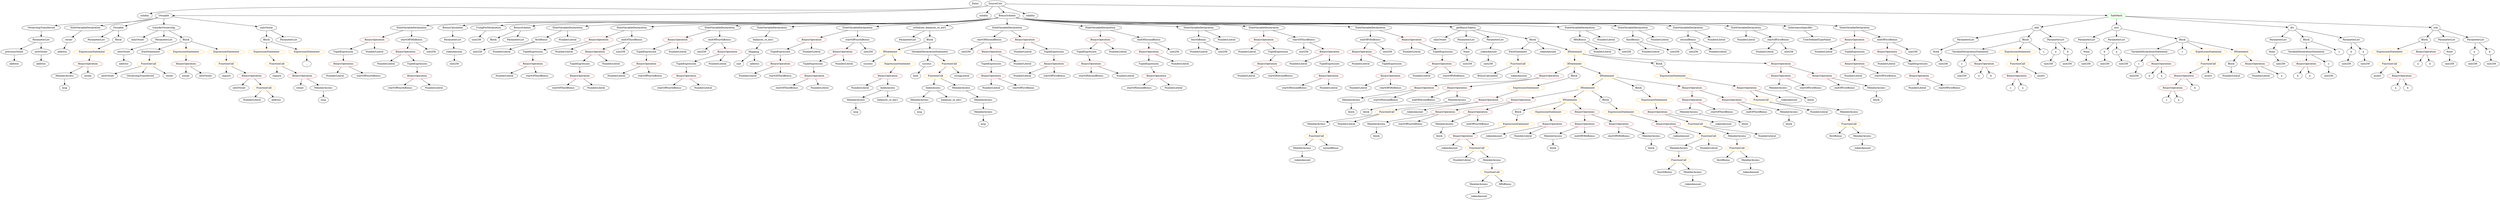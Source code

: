 strict digraph {
	graph [bb="0,0,12478,1188"];
	node [label="\N"];
	Enter	[height=0.5,
		pos="4813.5,1170",
		width=0.83628];
	StateVariableDeclaration_Unnamed_9	[color=black,
		height=0.5,
		label=StateVariableDeclaration,
		pos="2027.5,1026",
		width=2.8184];
	BinaryOperation_Unnamed_43	[color=brown,
		height=0.5,
		label=BinaryOperation,
		pos="1841.5,954",
		width=1.9867];
	StateVariableDeclaration_Unnamed_9 -> BinaryOperation_Unnamed_43	[pos="e,1880.3,969.58 1985.8,1009.3 1957.6,998.7 1920.4,984.68 1890.8,973.54"];
	VariableDeclaration_startOfFifthBonus	[color=black,
		height=0.5,
		label=startOfFifthBonus,
		pos="2027.5,954",
		width=2.1669];
	StateVariableDeclaration_Unnamed_9 -> VariableDeclaration_startOfFifthBonus	[pos="e,2027.5,972.1 2027.5,1007.7 2027.5,1000.4 2027.5,991.73 2027.5,983.54"];
	NumberLiteral_Unnamed_49	[color=black,
		height=0.5,
		label=NumberLiteral,
		pos="7941.5,882",
		width=1.765];
	NumberLiteral_Unnamed_9	[color=black,
		height=0.5,
		label=NumberLiteral,
		pos="4896.5,666",
		width=1.765];
	MemberAccess_Unnamed_19	[color=black,
		height=0.5,
		label=MemberAccess,
		pos="7808.5,378",
		width=1.9174];
	Identifier_block_9	[color=black,
		height=0.5,
		label=block,
		pos="7808.5,306",
		width=0.87786];
	MemberAccess_Unnamed_19 -> Identifier_block_9	[pos="e,7808.5,324.1 7808.5,359.7 7808.5,352.41 7808.5,343.73 7808.5,335.54"];
	Identifier_fourthBonus	[color=black,
		height=0.5,
		label=fourthBonus,
		pos="8383.5,162",
		width=1.5848];
	ParameterList_Unnamed_16	[color=black,
		height=0.5,
		label=ParameterList,
		pos="4484.5,954",
		width=1.7095];
	Identifier_thirdBonus	[color=black,
		height=0.5,
		label=thirdBonus,
		pos="8678.5,234",
		width=1.4323];
	Parameter_None	[color=black,
		height=0.5,
		label=None,
		pos="10390,882",
		width=0.85014];
	ElementaryTypeName_uint256_2	[color=black,
		height=0.5,
		label=uint256,
		pos="10381,810",
		width=1.0442];
	Parameter_None -> ElementaryTypeName_uint256_2	[pos="e,10383,828.1 10387,863.7 10386,856.32 10385,847.52 10384,839.25"];
	BinaryOperation_Unnamed_36	[color=brown,
		height=0.5,
		label=BinaryOperation,
		pos="3862.5,810",
		width=1.9867];
	NumberLiteral_Unnamed_27	[color=black,
		height=0.5,
		label=NumberLiteral,
		pos="3699.5,738",
		width=1.765];
	BinaryOperation_Unnamed_36 -> NumberLiteral_Unnamed_27	[pos="e,3733.6,753.63 3827.6,793.98 3803.1,783.5 3770.3,769.41 3744.1,758.12"];
	Identifier_startOfThirdBonus_3	[color=black,
		height=0.5,
		label=startOfThirdBonus,
		pos="3862.5,738",
		width=2.2501];
	BinaryOperation_Unnamed_36 -> Identifier_startOfThirdBonus_3	[pos="e,3862.5,756.1 3862.5,791.7 3862.5,784.41 3862.5,775.73 3862.5,767.54"];
	Identifier__tokenAmount_1	[color=black,
		height=0.5,
		label=_tokenAmount,
		pos="9368.5,306",
		width=1.8343];
	ElementaryTypeName_uint256_6	[color=black,
		height=0.5,
		label=uint256,
		pos="11369,810",
		width=1.0442];
	BinaryOperation_Unnamed_2	[color=brown,
		height=0.5,
		label=BinaryOperation,
		pos="10884,738",
		width=1.9867];
	BinaryOperation_Unnamed_3	[color=brown,
		height=0.5,
		label=BinaryOperation,
		pos="10825,666",
		width=1.9867];
	BinaryOperation_Unnamed_2 -> BinaryOperation_Unnamed_3	[pos="e,10839,683.79 10869,720.05 10862,711.8 10854,701.7 10846,692.54"];
	Identifier_b_1	[color=black,
		height=0.5,
		label=b,
		pos="10942,666",
		width=0.75];
	BinaryOperation_Unnamed_2 -> Identifier_b_1	[pos="e,10929,682.36 10898,720.05 10905,711.35 10914,700.59 10922,691.03"];
	VariableDeclaration_owner	[color=black,
		height=0.5,
		label=owner,
		pos="335.53,954",
		width=0.93331];
	ElementaryTypeName_address	[color=black,
		height=0.5,
		label=address,
		pos="314.53,882",
		width=1.0996];
	VariableDeclaration_owner -> ElementaryTypeName_address	[pos="e,319.71,900.28 330.45,936.05 328.21,928.6 325.52,919.64 323,911.22"];
	NumberLiteral_Unnamed_19	[color=black,
		height=0.5,
		label=NumberLiteral,
		pos="6160.5,738",
		width=1.765];
	ElementaryTypeName_uint256_15	[color=black,
		height=0.5,
		label=uint256,
		pos="2346.5,954",
		width=1.0442];
	FunctionDefinition_add	[color=black,
		height=0.5,
		label=add,
		pos="10123,1026",
		width=0.75];
	ParameterList_Unnamed_7	[color=black,
		height=0.5,
		label=ParameterList,
		pos="9812.5,954",
		width=1.7095];
	FunctionDefinition_add -> ParameterList_Unnamed_7	[pos="e,9860.2,965.77 10097,1019.3 10048,1008.2 9939.2,983.6 9871.2,968.25"];
	Block_Unnamed_4	[color=black,
		height=0.5,
		label=Block,
		pos="10066,954",
		width=0.90558];
	FunctionDefinition_add -> Block_Unnamed_4	[pos="e,10078,970.64 10110,1009.8 10103,1000.9 10094,989.55 10085,979.45"];
	ParameterList_Unnamed_6	[color=black,
		height=0.5,
		label=ParameterList,
		pos="10225,954",
		width=1.7095];
	FunctionDefinition_add -> ParameterList_Unnamed_6	[pos="e,10201,971.1 10141,1012.5 10155,1002.7 10175,988.93 10192,977.3"];
	ElementaryTypeName_uint256_10	[color=black,
		height=0.5,
		label=uint256,
		pos="12235,810",
		width=1.0442];
	BinaryOperation_Unnamed_50	[color=brown,
		height=0.5,
		label=BinaryOperation,
		pos="8862.5,738",
		width=1.9867];
	MemberAccess_Unnamed_2	[color=black,
		height=0.5,
		label=MemberAccess,
		pos="8855.5,666",
		width=1.9174];
	BinaryOperation_Unnamed_50 -> MemberAccess_Unnamed_2	[pos="e,8857.2,684.1 8860.8,719.7 8860.1,712.41 8859.2,703.73 8858.4,695.54"];
	Identifier_startOfFirstBonus_4	[color=black,
		height=0.5,
		label=startOfFirstBonus,
		pos="9020.5,666",
		width=2.1531];
	BinaryOperation_Unnamed_50 -> Identifier_startOfFirstBonus_4	[pos="e,8985.5,682.52 8896.8,721.81 8919.8,711.64 8950.2,698.15 8975.2,687.09"];
	ElementaryTypeName_uint256_32	[color=black,
		height=0.5,
		label=uint256,
		pos="7373.5,810",
		width=1.0442];
	Identifier_msg_2	[color=black,
		height=0.5,
		label=msg,
		pos="4866.5,450",
		width=0.75];
	Parameter__tokenAmount	[color=black,
		height=0.5,
		label=_tokenAmount,
		pos="7373.5,882",
		width=1.8343];
	Parameter__tokenAmount -> ElementaryTypeName_uint256_32	[pos="e,7373.5,828.1 7373.5,863.7 7373.5,856.41 7373.5,847.73 7373.5,839.54"];
	NumberLiteral_Unnamed_12	[color=black,
		height=0.5,
		label=NumberLiteral,
		pos="5051.5,882",
		width=1.765];
	ExpressionStatement_Unnamed_1	[color=orange,
		height=0.5,
		label=ExpressionStatement,
		pos="11937,882",
		width=2.458];
	FunctionCall_Unnamed_1	[color=orange,
		height=0.5,
		label=FunctionCall,
		pos="11937,810",
		width=1.6125];
	ExpressionStatement_Unnamed_1 -> FunctionCall_Unnamed_1	[pos="e,11937,828.1 11937,863.7 11937,856.41 11937,847.73 11937,839.54"];
	Mapping_Unnamed	[color=black,
		height=0.5,
		label=Mapping,
		pos="3727.5,882",
		width=1.2105];
	ElementaryTypeName_uint	[color=black,
		height=0.5,
		label=uint,
		pos="3648.5,810",
		width=0.75];
	Mapping_Unnamed -> ElementaryTypeName_uint	[pos="e,3664.2,824.93 3709.6,865.12 3698.7,855.47 3684.7,843.04 3672.8,832.52"];
	ElementaryTypeName_address_5	[color=black,
		height=0.5,
		label=address,
		pos="3733.5,810",
		width=1.0996];
	Mapping_Unnamed -> ElementaryTypeName_address_5	[pos="e,3732.1,828.1 3729,863.7 3729.6,856.41 3730.4,847.73 3731.1,839.54"];
	Identifier_a_5	[color=black,
		height=0.5,
		label=a,
		pos="12062,810",
		width=0.75];
	NumberLiteral_Unnamed_4	[color=black,
		height=0.5,
		label=NumberLiteral,
		pos="8646.5,954",
		width=1.765];
	Identifier_endOfThirdBonus	[color=black,
		height=0.5,
		label=endOfThirdBonus,
		pos="8832.5,522",
		width=2.1808];
	MemberAccess_Unnamed_23	[color=black,
		height=0.5,
		label=MemberAccess,
		pos="4866.5,594",
		width=1.9174];
	MemberAccess_Unnamed_24	[color=black,
		height=0.5,
		label=MemberAccess,
		pos="4866.5,522",
		width=1.9174];
	MemberAccess_Unnamed_23 -> MemberAccess_Unnamed_24	[pos="e,4866.5,540.1 4866.5,575.7 4866.5,568.41 4866.5,559.73 4866.5,551.54"];
	FunctionCall_Unnamed_9	[color=orange,
		height=0.5,
		label=FunctionCall,
		pos="6954.5,522",
		width=1.6125];
	MemberAccess_Unnamed_8	[color=black,
		height=0.5,
		label=MemberAccess,
		pos="6625.5,450",
		width=1.9174];
	FunctionCall_Unnamed_9 -> MemberAccess_Unnamed_8	[pos="e,6677.1,462.4 6911.4,509.67 6903.5,507.71 6895.3,505.74 6887.5,504 6806.2,485.75 6785.1,484.87 6703.5,468 6698.6,466.98 6693.5,\
465.9 6688.3,464.81"];
	NumberLiteral_Unnamed_52	[color=black,
		height=0.5,
		label=NumberLiteral,
		pos="6776.5,450",
		width=1.765];
	FunctionCall_Unnamed_9 -> NumberLiteral_Unnamed_52	[pos="e,6812.7,465.23 6919.8,507.34 6892.2,496.48 6853.3,481.2 6823,469.29"];
	Identifier_startOfFourthBonus_2	[color=black,
		height=0.5,
		label=startOfFourthBonus,
		pos="1972.5,666",
		width=2.3748];
	ParameterList_Unnamed_3	[color=black,
		height=0.5,
		label=ParameterList,
		pos="11356,954",
		width=1.7095];
	Parameter_None_1	[color=black,
		height=0.5,
		label=None,
		pos="11328,882",
		width=0.85014];
	ParameterList_Unnamed_3 -> Parameter_None_1	[pos="e,11334,899.62 11349,935.7 11346,928.04 11342,918.85 11338,910.3"];
	BinaryOperation_Unnamed_61	[color=brown,
		height=0.5,
		label=BinaryOperation,
		pos="7589.5,594",
		width=1.9867];
	BinaryOperation_Unnamed_62	[color=brown,
		height=0.5,
		label=BinaryOperation,
		pos="7272.5,522",
		width=1.9867];
	BinaryOperation_Unnamed_61 -> BinaryOperation_Unnamed_62	[pos="e,7325,534.58 7537.2,581.44 7482,569.26 7395.1,550.06 7336,537.02"];
	BinaryOperation_Unnamed_63	[color=brown,
		height=0.5,
		label=BinaryOperation,
		pos="7443.5,522",
		width=1.9867];
	BinaryOperation_Unnamed_61 -> BinaryOperation_Unnamed_63	[pos="e,7475.7,538.45 7557.5,577.64 7536.5,567.55 7508.7,554.25 7485.9,543.29"];
	Parameter_None_2	[color=black,
		height=0.5,
		label=None,
		pos="12235,882",
		width=0.85014];
	Parameter_None_2 -> ElementaryTypeName_uint256_10	[pos="e,12235,828.1 12235,863.7 12235,856.41 12235,847.73 12235,839.54"];
	Identifier__tokenAmount_5	[color=black,
		height=0.5,
		label=_tokenAmount,
		pos="8817.5,162",
		width=1.8343];
	VariableDeclaration_firstBonus	[color=black,
		height=0.5,
		label=firstBonus,
		pos="2675.5,954",
		width=1.363];
	ElementaryTypeName_uint256_26	[color=black,
		height=0.5,
		label=uint256,
		pos="2355.5,882",
		width=1.0442];
	VariableDeclaration_firstBonus -> ElementaryTypeName_uint256_26	[pos="e,2383.5,894.28 2639.2,941.63 2632.1,939.6 2624.6,937.62 2617.5,936 2522.7,914.27 2495.6,924.98 2401.5,900 2399.1,899.36 2396.7,\
898.65 2394.2,897.88"];
	NumberLiteral_Unnamed_41	[color=black,
		height=0.5,
		label=NumberLiteral,
		pos="2474.5,882",
		width=1.765];
	VariableDeclaration_firstBonus -> NumberLiteral_Unnamed_41	[pos="e,2513.4,896.55 2641,940.97 2608.8,929.77 2560.6,912.97 2524.3,900.33"];
	Identifier_block	[color=black,
		height=0.5,
		label=block,
		pos="9187.5,594",
		width=0.87786];
	ElementaryTypeName_uint256_30	[color=black,
		height=0.5,
		label=uint256,
		pos="8060.5,882",
		width=1.0442];
	EventDefinition_BonusCalculated	[color=black,
		height=0.5,
		label=BonusCalculated,
		pos="2229.5,1026",
		width=2.0422];
	ParameterList_Unnamed_12	[color=black,
		height=0.5,
		label=ParameterList,
		pos="2229.5,954",
		width=1.7095];
	EventDefinition_BonusCalculated -> ParameterList_Unnamed_12	[pos="e,2229.5,972.1 2229.5,1007.7 2229.5,1000.4 2229.5,991.73 2229.5,983.54"];
	TupleExpression_Unnamed_3	[color=black,
		height=0.5,
		label=TupleExpression,
		pos="5206.5,882",
		width=2.0422];
	BinaryOperation_Unnamed_20	[color=brown,
		height=0.5,
		label=BinaryOperation,
		pos="5206.5,810",
		width=1.9867];
	TupleExpression_Unnamed_3 -> BinaryOperation_Unnamed_20	[pos="e,5206.5,828.1 5206.5,863.7 5206.5,856.41 5206.5,847.73 5206.5,839.54"];
	ElementaryTypeName_uint256_1	[color=black,
		height=0.5,
		label=uint256,
		pos="10474,810",
		width=1.0442];
	MemberAccess_Unnamed_6	[color=black,
		height=0.5,
		label=MemberAccess,
		pos="6726.5,594",
		width=1.9174];
	Identifier_block_2	[color=black,
		height=0.5,
		label=block,
		pos="6726.5,522",
		width=0.87786];
	MemberAccess_Unnamed_6 -> Identifier_block_2	[pos="e,6726.5,540.1 6726.5,575.7 6726.5,568.41 6726.5,559.73 6726.5,551.54"];
	NumberLiteral_Unnamed_11	[color=black,
		height=0.5,
		label=NumberLiteral,
		pos="5049.5,738",
		width=1.765];
	BinaryOperation_Unnamed_20 -> NumberLiteral_Unnamed_11	[pos="e,5082.7,753.8 5172.5,793.81 5149.2,783.43 5118.1,769.59 5093.1,758.41"];
	Identifier_startOfFirstBonus_3	[color=black,
		height=0.5,
		label=startOfFirstBonus,
		pos="5208.5,738",
		width=2.1531];
	BinaryOperation_Unnamed_20 -> Identifier_startOfFirstBonus_3	[pos="e,5208,756.1 5207,791.7 5207.2,784.41 5207.5,775.73 5207.7,767.54"];
	VariableDeclarationStatement_Unnamed_2	[color=black,
		height=0.5,
		label=VariableDeclarationStatement,
		pos="9793.5,882",
		width=3.3174];
	VariableDeclaration_c_2	[color=black,
		height=0.5,
		label=c,
		pos="9730.5,810",
		width=0.75];
	VariableDeclarationStatement_Unnamed_2 -> VariableDeclaration_c_2	[pos="e,9743.8,825.74 9778,863.7 9769.9,854.77 9760,843.76 9751.3,834.11"];
	BinaryOperation_Unnamed_7	[color=brown,
		height=0.5,
		label=BinaryOperation,
		pos="9847.5,810",
		width=1.9867];
	VariableDeclarationStatement_Unnamed_2 -> BinaryOperation_Unnamed_7	[pos="e,9834.3,828.1 9806.9,863.7 9813.1,855.64 9820.6,845.89 9827.5,836.98"];
	MemberAccess_Unnamed_14	[color=black,
		height=0.5,
		label=MemberAccess,
		pos="6927.5,450",
		width=1.9174];
	Identifier_block_6	[color=black,
		height=0.5,
		label=block,
		pos="6927.5,378",
		width=0.87786];
	MemberAccess_Unnamed_14 -> Identifier_block_6	[pos="e,6927.5,396.1 6927.5,431.7 6927.5,424.41 6927.5,415.73 6927.5,407.54"];
	Block_Unnamed_8	[color=black,
		height=0.5,
		label=Block,
		pos="2434.5,954",
		width=0.90558];
	ExpressionStatement_Unnamed_12	[color=orange,
		height=0.5,
		label=ExpressionStatement,
		pos="7632.5,450",
		width=2.458];
	BinaryOperation_Unnamed_68	[color=brown,
		height=0.5,
		label=BinaryOperation,
		pos="7353.5,378",
		width=1.9867];
	ExpressionStatement_Unnamed_12 -> BinaryOperation_Unnamed_68	[pos="e,7402.8,391.37 7578.4,435.42 7531.2,423.58 7462.8,406.43 7413.9,394.15"];
	UsingForDeclaration_Unnamed	[color=black,
		height=0.5,
		label=UsingForDeclaration,
		pos="2408.5,1026",
		width=2.4303];
	UsingForDeclaration_Unnamed -> ElementaryTypeName_uint256_15	[pos="e,2360.6,970.83 2393.5,1008.1 2385.9,999.47 2376.5,988.89 2368.2,979.44"];
	BinaryOperation_Unnamed_40	[color=brown,
		height=0.5,
		label=BinaryOperation,
		pos="3193.5,810",
		width=1.9867];
	NumberLiteral_Unnamed_31	[color=black,
		height=0.5,
		label=NumberLiteral,
		pos="3034.5,738",
		width=1.765];
	BinaryOperation_Unnamed_40 -> NumberLiteral_Unnamed_31	[pos="e,3067.9,753.68 3159,793.81 3135.4,783.4 3103.8,769.49 3078.4,758.29"];
	Identifier_startOfFourthBonus_1	[color=black,
		height=0.5,
		label=startOfFourthBonus,
		pos="3201.5,738",
		width=2.3748];
	BinaryOperation_Unnamed_40 -> Identifier_startOfFourthBonus_1	[pos="e,3199.6,756.1 3195.5,791.7 3196.3,784.41 3197.3,775.73 3198.3,767.54"];
	TupleExpression_Unnamed_8	[color=black,
		height=0.5,
		label=TupleExpression,
		pos="2854.5,810",
		width=2.0422];
	BinaryOperation_Unnamed_30	[color=brown,
		height=0.5,
		label=BinaryOperation,
		pos="2854.5,738",
		width=1.9867];
	TupleExpression_Unnamed_8 -> BinaryOperation_Unnamed_30	[pos="e,2854.5,756.1 2854.5,791.7 2854.5,784.41 2854.5,775.73 2854.5,767.54"];
	VariableDeclarationStatement_Unnamed	[color=black,
		height=0.5,
		label=VariableDeclarationStatement,
		pos="10710,882",
		width=3.3174];
	VariableDeclaration_c	[color=black,
		height=0.5,
		label=c,
		pos="10650,810",
		width=0.75];
	VariableDeclarationStatement_Unnamed -> VariableDeclaration_c	[pos="e,10663,826.2 10695,863.7 10687,854.98 10678,844.28 10670,834.81"];
	BinaryOperation_Unnamed_1	[color=brown,
		height=0.5,
		label=BinaryOperation,
		pos="10767,810",
		width=1.9867];
	VariableDeclarationStatement_Unnamed -> BinaryOperation_Unnamed_1	[pos="e,10753,828.1 10724,863.7 10730,855.64 10738,845.89 10745,836.98"];
	Block_Unnamed_6	[color=black,
		height=0.5,
		label=Block,
		pos="1311.5,954",
		width=0.90558];
	ExpressionStatement_Unnamed_4	[color=orange,
		height=0.5,
		label=ExpressionStatement,
		pos="1311.5,882",
		width=2.458];
	Block_Unnamed_6 -> ExpressionStatement_Unnamed_4	[pos="e,1311.5,900.1 1311.5,935.7 1311.5,928.41 1311.5,919.73 1311.5,911.54"];
	ExpressionStatement_Unnamed_5	[color=orange,
		height=0.5,
		label=ExpressionStatement,
		pos="1506.5,882",
		width=2.458];
	Block_Unnamed_6 -> ExpressionStatement_Unnamed_5	[pos="e,1461.1,897.81 1336.6,942.32 1341.8,940.17 1347.3,937.97 1352.5,936 1384.7,923.83 1421,911.27 1450.3,901.44"];
	NumberLiteral_Unnamed_5	[color=black,
		height=0.5,
		label=NumberLiteral,
		pos="9506.5,666",
		width=1.765];
	MemberAccess_Unnamed_9	[color=black,
		height=0.5,
		label=MemberAccess,
		pos="6551.5,306",
		width=1.9174];
	Identifier__tokenAmount_3	[color=black,
		height=0.5,
		label=_tokenAmount,
		pos="6551.5,234",
		width=1.8343];
	MemberAccess_Unnamed_9 -> Identifier__tokenAmount_3	[pos="e,6551.5,252.1 6551.5,287.7 6551.5,280.41 6551.5,271.73 6551.5,263.54"];
	TupleExpression_Unnamed_4	[color=black,
		height=0.5,
		label=TupleExpression,
		pos="5679.5,810",
		width=2.0422];
	BinaryOperation_Unnamed_22	[color=brown,
		height=0.5,
		label=BinaryOperation,
		pos="5716.5,738",
		width=1.9867];
	TupleExpression_Unnamed_4 -> BinaryOperation_Unnamed_22	[pos="e,5707.5,756.1 5688.7,791.7 5692.8,783.98 5697.7,774.71 5702.2,766.11"];
	Identifier_endOfFifthBonus	[color=black,
		height=0.5,
		label=endOfFifthBonus,
		pos="7971.5,378",
		width=2.0976];
	NumberLiteral_Unnamed_51	[color=black,
		height=0.5,
		label=NumberLiteral,
		pos="9149.5,522",
		width=1.765];
	NumberLiteral_Unnamed_1	[color=black,
		height=0.5,
		label=NumberLiteral,
		pos="11120,738",
		width=1.765];
	Identifier__tokenAmount_10	[color=black,
		height=0.5,
		label=_tokenAmount,
		pos="7509.5,378",
		width=1.8343];
	NumberLiteral_Unnamed_57	[color=black,
		height=0.5,
		label=NumberLiteral,
		pos="4239.5,666",
		width=1.765];
	Identifier_startOfSecondBonus	[color=black,
		height=0.5,
		label=startOfSecondBonus,
		pos="5631.5,666",
		width=2.4719];
	NumberLiteral_Unnamed_7	[color=black,
		height=0.5,
		label=NumberLiteral,
		pos="9181.5,738",
		width=1.765];
	Identifier_endOfSecondBonus	[color=black,
		height=0.5,
		label=endOfSecondBonus,
		pos="7095.5,594",
		width=2.4026];
	Identifier__tokenAmount_8	[color=black,
		height=0.5,
		label=_tokenAmount,
		pos="7282.5,306",
		width=1.8343];
	MemberAccess_Unnamed_10	[color=black,
		height=0.5,
		label=MemberAccess,
		pos="8486.5,522",
		width=1.9174];
	Identifier_block_4	[color=black,
		height=0.5,
		label=block,
		pos="8789.5,450",
		width=0.87786];
	MemberAccess_Unnamed_10 -> Identifier_block_4	[pos="e,8765.5,461.88 8538.1,509.6 8546.9,507.7 8556,505.77 8564.5,504 8646.1,487.13 8668.8,492.08 8748.5,468 8750.6,467.37 8752.8,466.66 \
8754.9,465.91"];
	Identifier_startOfThirdBonus	[color=black,
		height=0.5,
		label=startOfThirdBonus,
		pos="2772.5,666",
		width=2.2501];
	BinaryOperation_Unnamed_30 -> Identifier_startOfThirdBonus	[pos="e,2792.1,683.71 2835.1,720.41 2824.9,711.67 2812.1,700.79 2800.8,691.13"];
	NumberLiteral_Unnamed_21	[color=black,
		height=0.5,
		label=NumberLiteral,
		pos="2935.5,666",
		width=1.765];
	BinaryOperation_Unnamed_30 -> NumberLiteral_Unnamed_21	[pos="e,2916.5,683.47 2873.7,720.41 2883.9,711.61 2896.6,700.63 2907.9,690.92"];
	BinaryOperation_Unnamed_18	[color=brown,
		height=0.5,
		label=BinaryOperation,
		pos="4896.5,738",
		width=1.9867];
	BinaryOperation_Unnamed_18 -> NumberLiteral_Unnamed_9	[pos="e,4896.5,684.1 4896.5,719.7 4896.5,712.41 4896.5,703.73 4896.5,695.54"];
	Identifier_startOfFirstBonus_2	[color=black,
		height=0.5,
		label=startOfFirstBonus,
		pos="5055.5,666",
		width=2.1531];
	BinaryOperation_Unnamed_18 -> Identifier_startOfFirstBonus_2	[pos="e,5020.5,682.4 4931,721.81 4954.2,711.61 4985,698.06 5010.1,686.98"];
	TupleExpression_Unnamed_5	[color=black,
		height=0.5,
		label=TupleExpression,
		pos="5371.5,882",
		width=2.0422];
	BinaryOperation_Unnamed_24	[color=brown,
		height=0.5,
		label=BinaryOperation,
		pos="5392.5,810",
		width=1.9867];
	TupleExpression_Unnamed_5 -> BinaryOperation_Unnamed_24	[pos="e,5387.4,828.1 5376.7,863.7 5379,856.24 5381.6,847.32 5384.1,838.97"];
	BinaryOperation_Unnamed_38	[color=brown,
		height=0.5,
		label=BinaryOperation,
		pos="3384.5,738",
		width=1.9867];
	Identifier_startOfFourthBonus	[color=black,
		height=0.5,
		label=startOfFourthBonus,
		pos="3300.5,666",
		width=2.3748];
	BinaryOperation_Unnamed_38 -> Identifier_startOfFourthBonus	[pos="e,3320.9,683.96 3364.6,720.41 3354.1,711.65 3341,700.73 3329.4,691.06"];
	NumberLiteral_Unnamed_29	[color=black,
		height=0.5,
		label=NumberLiteral,
		pos="3467.5,666",
		width=1.765];
	BinaryOperation_Unnamed_38 -> NumberLiteral_Unnamed_29	[pos="e,3448,683.47 3404.2,720.41 3414.7,711.52 3427.9,700.41 3439.5,690.63"];
	ElementaryTypeName_uint256_27	[color=black,
		height=0.5,
		label=uint256,
		pos="8391.5,882",
		width=1.0442];
	NumberLiteral_Unnamed_3	[color=black,
		height=0.5,
		label=NumberLiteral,
		pos="8687.5,882",
		width=1.765];
	Identifier_assert_1	[color=black,
		height=0.5,
		label=assert,
		pos="11876,738",
		width=0.89172];
	Block_Unnamed_3	[color=black,
		height=0.5,
		label=Block,
		pos="12107,954",
		width=0.90558];
	Block_Unnamed_3 -> ExpressionStatement_Unnamed_1	[pos="e,11974,898.62 12081,942.52 12056,932.07 12016,915.76 11985,902.85"];
	BinaryOperation_Unnamed_6	[color=brown,
		height=0.5,
		label=BinaryOperation,
		pos="12115,882",
		width=1.9867];
	Block_Unnamed_3 -> BinaryOperation_Unnamed_6	[pos="e,12113,900.1 12109,935.7 12109,928.41 12110,919.73 12111,911.54"];
	Parameter_a_3	[color=black,
		height=0.5,
		label=a,
		pos="10225,882",
		width=0.75];
	ElementaryTypeName_uint256_11	[color=black,
		height=0.5,
		label=uint256,
		pos="10195,810",
		width=1.0442];
	Parameter_a_3 -> ElementaryTypeName_uint256_11	[pos="e,10202,827.96 10217,864.41 10214,856.68 10210,847.27 10206,838.52"];
	TupleExpression_Unnamed_9	[color=black,
		height=0.5,
		label=TupleExpression,
		pos="2629.5,882",
		width=2.0422];
	BinaryOperation_Unnamed_32	[color=brown,
		height=0.5,
		label=BinaryOperation,
		pos="2629.5,810",
		width=1.9867];
	TupleExpression_Unnamed_9 -> BinaryOperation_Unnamed_32	[pos="e,2629.5,828.1 2629.5,863.7 2629.5,856.41 2629.5,847.73 2629.5,839.54"];
	BinaryOperation_Unnamed_16	[color=brown,
		height=0.5,
		label=BinaryOperation,
		pos="9186.5,810",
		width=1.9867];
	BinaryOperation_Unnamed_16 -> NumberLiteral_Unnamed_7	[pos="e,9182.8,756.1 9185.3,791.7 9184.8,784.41 9184.2,775.73 9183.6,767.54"];
	Identifier_startOfFirstBonus_1	[color=black,
		height=0.5,
		label=startOfFirstBonus,
		pos="9340.5,738",
		width=2.1531];
	BinaryOperation_Unnamed_16 -> Identifier_startOfFirstBonus_1	[pos="e,9306.4,754.52 9219.9,793.81 9242.2,783.69 9271.7,770.27 9296,759.24"];
	BinaryOperation_Unnamed_23	[color=brown,
		height=0.5,
		label=BinaryOperation,
		pos="5437.5,954",
		width=1.9867];
	BinaryOperation_Unnamed_23 -> TupleExpression_Unnamed_5	[pos="e,5387.4,899.79 5421.6,936.05 5413.6,927.63 5403.9,917.28 5395.1,907.97"];
	NumberLiteral_Unnamed_16	[color=black,
		height=0.5,
		label=NumberLiteral,
		pos="5526.5,882",
		width=1.765];
	BinaryOperation_Unnamed_23 -> NumberLiteral_Unnamed_16	[pos="e,5505.6,899.47 5458.6,936.41 5470,927.43 5484.3,916.19 5496.9,906.34"];
	Identifier_owner_3	[color=black,
		height=0.5,
		label=owner,
		pos="915.53,738",
		width=0.93331];
	ElementaryTypeName_uint256_20	[color=black,
		height=0.5,
		label=uint256,
		pos="6447.5,882",
		width=1.0442];
	TupleExpression_Unnamed_12	[color=black,
		height=0.5,
		label=TupleExpression,
		pos="3384.5,810",
		width=2.0422];
	TupleExpression_Unnamed_12 -> BinaryOperation_Unnamed_38	[pos="e,3384.5,756.1 3384.5,791.7 3384.5,784.41 3384.5,775.73 3384.5,767.54"];
	Identifier_require	[color=black,
		height=0.5,
		label=require,
		pos="1374.5,738",
		width=1.0026];
	EmitStatement_Unnamed_1	[color=black,
		height=0.5,
		label=EmitStatement,
		pos="7521.5,882",
		width=1.7788];
	FunctionCall_Unnamed_17	[color=orange,
		height=0.5,
		label=FunctionCall,
		pos="7521.5,810",
		width=1.6125];
	EmitStatement_Unnamed_1 -> FunctionCall_Unnamed_17	[pos="e,7521.5,828.1 7521.5,863.7 7521.5,856.41 7521.5,847.73 7521.5,839.54"];
	NumberLiteral_Unnamed_30	[color=black,
		height=0.5,
		label=NumberLiteral,
		pos="3539.5,810",
		width=1.765];
	ModifierInvocation_onlyOwner	[color=black,
		height=0.5,
		label=onlyOwner,
		pos="678.53,954",
		width=1.4323];
	BinaryOperation_Unnamed_67	[color=brown,
		height=0.5,
		label=BinaryOperation,
		pos="7971.5,450",
		width=1.9867];
	BinaryOperation_Unnamed_67 -> MemberAccess_Unnamed_19	[pos="e,7843.4,393.99 7936.6,433.98 7912.4,423.6 7880,409.7 7853.9,398.47"];
	BinaryOperation_Unnamed_67 -> Identifier_endOfFifthBonus	[pos="e,7971.5,396.1 7971.5,431.7 7971.5,424.41 7971.5,415.73 7971.5,407.54"];
	IfStatement_Unnamed_4	[color=orange,
		height=0.5,
		label=IfStatement,
		pos="7951.5,666",
		width=1.4739];
	IfStatement_Unnamed_4 -> BinaryOperation_Unnamed_61	[pos="e,7645,605.73 7906.4,656.28 7843.4,644.09 7728.6,621.9 7655.9,607.83"];
	IfStatement_Unnamed_5	[color=orange,
		height=0.5,
		label=IfStatement,
		pos="7882.5,594",
		width=1.4739];
	IfStatement_Unnamed_4 -> IfStatement_Unnamed_5	[pos="e,7898.8,611.47 7935.2,648.41 7926.7,639.78 7916.1,629.06 7906.7,619.5"];
	Block_Unnamed_13	[color=black,
		height=0.5,
		label=Block,
		pos="8084.5,594",
		width=0.90558];
	IfStatement_Unnamed_4 -> Block_Unnamed_13	[pos="e,8061.6,607.09 7979.4,650.33 8000.5,639.25 8029.4,624.02 8051.6,612.34"];
	ParameterList_Unnamed_11	[color=black,
		height=0.5,
		label=ParameterList,
		pos="809.53,954",
		width=1.7095];
	Parameter_newOwner	[color=black,
		height=0.5,
		label=newOwner,
		pos="617.53,882",
		width=1.4046];
	ParameterList_Unnamed_11 -> Parameter_newOwner	[pos="e,652.01,895.57 772.06,939.34 740.78,927.93 696.1,911.64 662.82,899.51"];
	Identifier_c	[color=black,
		height=0.5,
		label=c,
		pos="10789,594",
		width=0.75];
	BinaryOperation_Unnamed_3 -> Identifier_c	[pos="e,10797,611.14 10816,647.7 10812,639.75 10807,630.16 10802,621.34"];
	Identifier_a_2	[color=black,
		height=0.5,
		label=a,
		pos="10861,594",
		width=0.75];
	BinaryOperation_Unnamed_3 -> Identifier_a_2	[pos="e,10852,611.14 10833,647.7 10838,639.75 10842,630.16 10847,621.34"];
	ElementaryTypeName_uint256_7	[color=black,
		height=0.5,
		label=uint256,
		pos="11613,738",
		width=1.0442];
	FunctionCall_Unnamed_15	[color=orange,
		height=0.5,
		label=FunctionCall,
		pos="7424.5,306",
		width=1.6125];
	NumberLiteral_Unnamed_55	[color=black,
		height=0.5,
		label=NumberLiteral,
		pos="7349.5,234",
		width=1.765];
	FunctionCall_Unnamed_15 -> NumberLiteral_Unnamed_55	[pos="e,7367.4,251.71 7406.8,288.41 7397.5,279.76 7386,269 7375.7,259.42"];
	MemberAccess_Unnamed_20	[color=black,
		height=0.5,
		label=MemberAccess,
		pos="7500.5,234",
		width=1.9174];
	FunctionCall_Unnamed_15 -> MemberAccess_Unnamed_20	[pos="e,7482.4,251.71 7442.5,288.41 7451.9,279.76 7463.6,269 7474,259.42"];
	FunctionCall_Unnamed_14	[color=orange,
		height=0.5,
		label=FunctionCall,
		pos="8455.5,234",
		width=1.6125];
	FunctionCall_Unnamed_14 -> Identifier_fourthBonus	[pos="e,8400.5,179.47 8438.5,216.41 8429.5,207.69 8418.3,196.85 8408.4,187.21"];
	MemberAccess_Unnamed_17	[color=black,
		height=0.5,
		label=MemberAccess,
		pos="8527.5,162",
		width=1.9174];
	FunctionCall_Unnamed_14 -> MemberAccess_Unnamed_17	[pos="e,8510.6,179.47 8472.6,216.41 8481.6,207.69 8492.7,196.85 8502.6,187.21"];
	NumberLiteral_Unnamed_47	[color=black,
		height=0.5,
		label=NumberLiteral,
		pos="5925.5,882",
		width=1.765];
	BinaryOperation_Unnamed_54	[color=brown,
		height=0.5,
		label=BinaryOperation,
		pos="7047.5,666",
		width=1.9867];
	BinaryOperation_Unnamed_54 -> MemberAccess_Unnamed_6	[pos="e,6778.4,606.31 6994.9,653.52 6938.7,641.26 6849.6,621.83 6789.6,608.76"];
	Identifier_startOfSecondBonus_4	[color=black,
		height=0.5,
		label=startOfSecondBonus,
		pos="6902.5,594",
		width=2.4719];
	BinaryOperation_Unnamed_54 -> Identifier_startOfSecondBonus_4	[pos="e,6935.9,611.1 7015.4,649.46 6995,639.62 6968.3,626.77 6946.1,616.03"];
	Block_Unnamed_12	[color=black,
		height=0.5,
		label=Block,
		pos="8229.5,666",
		width=0.90558];
	ExpressionStatement_Unnamed_10	[color=orange,
		height=0.5,
		label=ExpressionStatement,
		pos="8299.5,594",
		width=2.458];
	Block_Unnamed_12 -> ExpressionStatement_Unnamed_10	[pos="e,8282.4,612.13 8244.7,649.81 8253.4,641.14 8264.5,630.05 8274.4,620.12"];
	BinaryOperation_Unnamed_27	[color=brown,
		height=0.5,
		label=BinaryOperation,
		pos="6246.5,954",
		width=1.9867];
	NumberLiteral_Unnamed_20	[color=black,
		height=0.5,
		label=NumberLiteral,
		pos="6163.5,882",
		width=1.765];
	BinaryOperation_Unnamed_27 -> NumberLiteral_Unnamed_20	[pos="e,6183.1,899.47 6226.9,936.41 6216.3,927.52 6203.1,916.41 6191.6,906.63"];
	TupleExpression_Unnamed_7	[color=black,
		height=0.5,
		label=TupleExpression,
		pos="6318.5,882",
		width=2.0422];
	BinaryOperation_Unnamed_27 -> TupleExpression_Unnamed_7	[pos="e,6301.3,899.79 6264,936.05 6272.7,927.54 6283.5,917.07 6293.1,907.68"];
	Identifier__tokenAmount_6	[color=black,
		height=0.5,
		label=_tokenAmount,
		pos="8461.5,378",
		width=1.8343];
	FunctionDefinition_mul	[color=black,
		height=0.5,
		label=mul,
		pos="10540,1026",
		width=0.75];
	ParameterList_Unnamed_1	[color=black,
		height=0.5,
		label=ParameterList,
		pos="10396,954",
		width=1.7095];
	FunctionDefinition_mul -> ParameterList_Unnamed_1	[pos="e,10426,969.96 10518,1014.5 10497,1004.1 10463,987.8 10436,974.9"];
	ParameterList_Unnamed	[color=black,
		height=0.5,
		label=ParameterList,
		pos="10540,954",
		width=1.7095];
	FunctionDefinition_mul -> ParameterList_Unnamed	[pos="e,10540,972.1 10540,1007.7 10540,1000.4 10540,991.73 10540,983.54"];
	Block_Unnamed	[color=black,
		height=0.5,
		label=Block,
		pos="10874,954",
		width=0.90558];
	FunctionDefinition_mul -> Block_Unnamed	[pos="e,10844,961.29 10565,1019.6 10623,1007.6 10763,978.22 10833,963.59"];
	Identifier__tokenAmount_7	[color=black,
		height=0.5,
		label=_tokenAmount,
		pos="8527.5,90",
		width=1.8343];
	MemberAccess_Unnamed_21	[color=black,
		height=0.5,
		label=MemberAccess,
		pos="7432.5,90",
		width=1.9174];
	Identifier__tokenAmount_9	[color=black,
		height=0.5,
		label=_tokenAmount,
		pos="7432.5,18",
		width=1.8343];
	MemberAccess_Unnamed_21 -> Identifier__tokenAmount_9	[pos="e,7432.5,36.104 7432.5,71.697 7432.5,64.407 7432.5,55.726 7432.5,47.536"];
	Identifier_BonusCalculated	[color=black,
		height=0.5,
		label=BonusCalculated,
		pos="7363.5,738",
		width=2.0422];
	Parameter_None_3	[color=black,
		height=0.5,
		label=None,
		pos="9625.5,882",
		width=0.85014];
	ParameterList_Unnamed_7 -> Parameter_None_3	[pos="e,9649.6,893.47 9773.6,939.64 9743.9,929.26 9701.9,914.27 9665.5,900 9663.7,899.3 9661.9,898.57 9660.1,897.82"];
	ParameterList_Unnamed_5	[color=black,
		height=0.5,
		label=ParameterList,
		pos="12219,954",
		width=1.7095];
	ParameterList_Unnamed_5 -> Parameter_None_2	[pos="e,12231,900.1 12222,935.7 12224,928.32 12226,919.52 12228,911.25"];
	VariableDeclarationStatement_Unnamed_1	[color=black,
		height=0.5,
		label=VariableDeclarationStatement,
		pos="11496,882",
		width=3.3174];
	BinaryOperation_Unnamed_4	[color=brown,
		height=0.5,
		label=BinaryOperation,
		pos="11496,810",
		width=1.9867];
	VariableDeclarationStatement_Unnamed_1 -> BinaryOperation_Unnamed_4	[pos="e,11496,828.1 11496,863.7 11496,856.41 11496,847.73 11496,839.54"];
	VariableDeclaration_c_1	[color=black,
		height=0.5,
		label=c,
		pos="11613,810",
		width=0.75];
	VariableDeclarationStatement_Unnamed_1 -> VariableDeclaration_c_1	[pos="e,11593,822.75 11524,864.05 11542,853.32 11565,839.46 11583,828.59"];
	BinaryOperation_Unnamed_8	[color=brown,
		height=0.5,
		label=BinaryOperation,
		pos="10018,738",
		width=1.9867];
	Identifier_c_3	[color=black,
		height=0.5,
		label=c,
		pos="9981.5,666",
		width=0.75];
	BinaryOperation_Unnamed_8 -> Identifier_c_3	[pos="e,9989.8,683.14 10009,719.7 10005,711.75 9999.6,702.16 9995.1,693.34"];
	Identifier_a_7	[color=black,
		height=0.5,
		label=a,
		pos="10054,666",
		width=0.75];
	BinaryOperation_Unnamed_8 -> Identifier_a_7	[pos="e,10045,683.14 10026,719.7 10031,711.75 10035,702.16 10040,693.34"];
	Identifier_newOwner	[color=black,
		height=0.5,
		label=newOwner,
		pos="1185.5,666",
		width=1.4046];
	Block_Unnamed_15	[color=black,
		height=0.5,
		label=Block,
		pos="4596.5,954",
		width=0.90558];
	IfStatement_Unnamed_6	[color=orange,
		height=0.5,
		label=IfStatement,
		pos="4406.5,882",
		width=1.4739];
	Block_Unnamed_15 -> IfStatement_Unnamed_6	[pos="e,4443.2,895.44 4571.5,942.37 4566.2,940.21 4560.7,937.99 4555.5,936 4521.8,923.01 4483.3,909.36 4453.9,899.17"];
	VariableDeclarationStatement_Unnamed_3	[color=black,
		height=0.5,
		label=VariableDeclarationStatement,
		pos="4596.5,882",
		width=3.3174];
	Block_Unnamed_15 -> VariableDeclarationStatement_Unnamed_3	[pos="e,4596.5,900.1 4596.5,935.7 4596.5,928.41 4596.5,919.73 4596.5,911.54"];
	Identifier_newOwner_1	[color=black,
		height=0.5,
		label=newOwner,
		pos="521.53,738",
		width=1.4046];
	Identifier_block_7	[color=black,
		height=0.5,
		label=block,
		pos="7232.5,378",
		width=0.87786];
	ElementaryTypeName_uint256_3	[color=black,
		height=0.5,
		label=uint256,
		pos="10612,738",
		width=1.0442];
	ElementaryTypeName_address_1	[color=black,
		height=0.5,
		label=address,
		pos="67.531,810",
		width=1.0996];
	Identifier_startOfThirdBonus_2	[color=black,
		height=0.5,
		label=startOfThirdBonus,
		pos="3891.5,666",
		width=2.2501];
	Identifier_require_1	[color=black,
		height=0.5,
		label=require,
		pos="1122.5,738",
		width=1.0026];
	FunctionDefinition_BonusScheme	[color=black,
		height=0.5,
		label=BonusScheme,
		pos="2578.5,1026",
		width=1.7788];
	FunctionDefinition_BonusScheme -> Block_Unnamed_8	[pos="e,2458.3,966.53 2547.6,1010 2524.3,998.65 2492.3,983.1 2468.3,971.43"];
	ParameterList_Unnamed_13	[color=black,
		height=0.5,
		label=ParameterList,
		pos="2546.5,954",
		width=1.7095];
	FunctionDefinition_BonusScheme -> ParameterList_Unnamed_13	[pos="e,2554.3,972.1 2570.6,1007.7 2567.1,1000.1 2562.9,990.92 2559.1,982.4"];
	Identifier_a_4	[color=black,
		height=0.5,
		label=a,
		pos="11962,666",
		width=0.75];
	BinaryOperation_Unnamed_64	[color=brown,
		height=0.5,
		label=BinaryOperation,
		pos="8383.5,450",
		width=1.9867];
	BinaryOperation_Unnamed_64 -> Identifier__tokenAmount_6	[pos="e,8442.9,395.71 8402,432.41 8411.8,423.67 8423.9,412.79 8434.6,403.13"];
	FunctionCall_Unnamed_13	[color=orange,
		height=0.5,
		label=FunctionCall,
		pos="8603.5,378",
		width=1.6125];
	BinaryOperation_Unnamed_64 -> FunctionCall_Unnamed_13	[pos="e,8564.1,391.54 8426.7,435.25 8463.1,423.69 8515,407.15 8553.2,395"];
	NumberLiteral_Unnamed_2	[color=black,
		height=0.5,
		label=NumberLiteral,
		pos="1252.5,594",
		width=1.765];
	Identifier_block_3	[color=black,
		height=0.5,
		label=block,
		pos="6846.5,522",
		width=0.87786];
	IfStatement_Unnamed_2	[color=orange,
		height=0.5,
		label=IfStatement,
		pos="7803.5,810",
		width=1.4739];
	BinaryOperation_Unnamed_53	[color=brown,
		height=0.5,
		label=BinaryOperation,
		pos="7677.5,738",
		width=1.9867];
	IfStatement_Unnamed_2 -> BinaryOperation_Unnamed_53	[pos="e,7706,754.8 7776.8,794.15 7759.1,784.31 7735.6,771.24 7715.9,760.3"];
	Block_Unnamed_11	[color=black,
		height=0.5,
		label=Block,
		pos="7801.5,738",
		width=0.90558];
	IfStatement_Unnamed_2 -> Block_Unnamed_11	[pos="e,7802,756.1 7803,791.7 7802.8,784.41 7802.6,775.73 7802.3,767.54"];
	IfStatement_Unnamed_3	[color=orange,
		height=0.5,
		label=IfStatement,
		pos="8090.5,738",
		width=1.4739];
	IfStatement_Unnamed_2 -> IfStatement_Unnamed_3	[pos="e,8048.4,749.28 7845.6,798.75 7896.4,786.35 7982,765.47 8037.4,751.96"];
	StateVariableDeclaration_Unnamed_11	[color=black,
		height=0.5,
		label=StateVariableDeclaration,
		pos="2806.5,1026",
		width=2.8184];
	StateVariableDeclaration_Unnamed_11 -> VariableDeclaration_firstBonus	[pos="e,2702.4,969.34 2775.5,1008.4 2756.5,998.29 2732.2,985.3 2712.3,974.66"];
	NumberLiteral_Unnamed_42	[color=black,
		height=0.5,
		label=NumberLiteral,
		pos="2806.5,954",
		width=1.765];
	StateVariableDeclaration_Unnamed_11 -> NumberLiteral_Unnamed_42	[pos="e,2806.5,972.1 2806.5,1007.7 2806.5,1000.4 2806.5,991.73 2806.5,983.54"];
	NumberLiteral_Unnamed_24	[color=black,
		height=0.5,
		label=NumberLiteral,
		pos="2784.5,882",
		width=1.765];
	NumberLiteral_Unnamed_45	[color=black,
		height=0.5,
		label=NumberLiteral,
		pos="8179.5,882",
		width=1.765];
	BinaryOperation_Unnamed_12	[color=brown,
		height=0.5,
		label=BinaryOperation,
		pos="921.53,810",
		width=1.9867];
	BinaryOperation_Unnamed_12 -> Identifier_owner_3	[pos="e,917,756.1 920.05,791.7 919.42,784.41 918.68,775.73 917.98,767.54"];
	Identifier_newOwner_2	[color=black,
		height=0.5,
		label=newOwner,
		pos="1017.5,738",
		width=1.4046];
	BinaryOperation_Unnamed_12 -> Identifier_newOwner_2	[pos="e,996.05,754.67 943.8,792.76 956.58,783.45 972.81,771.61 986.8,761.41"];
	StateVariableDeclaration_Unnamed_6	[color=black,
		height=0.5,
		label=StateVariableDeclaration,
		pos="3127.5,1026",
		width=2.8184];
	BinaryOperation_Unnamed_31	[color=brown,
		height=0.5,
		label=BinaryOperation,
		pos="2959.5,954",
		width=1.9867];
	StateVariableDeclaration_Unnamed_6 -> BinaryOperation_Unnamed_31	[pos="e,2995.3,969.91 3089,1008.9 3064.2,998.62 3031.9,985.15 3005.7,974.25"];
	VariableDeclaration_endOfThirdBonus	[color=black,
		height=0.5,
		label=endOfThirdBonus,
		pos="3127.5,954",
		width=2.1808];
	StateVariableDeclaration_Unnamed_6 -> VariableDeclaration_endOfThirdBonus	[pos="e,3127.5,972.1 3127.5,1007.7 3127.5,1000.4 3127.5,991.73 3127.5,983.54"];
	BinaryOperation_Unnamed_21	[color=brown,
		height=0.5,
		label=BinaryOperation,
		pos="5679.5,882",
		width=1.9867];
	BinaryOperation_Unnamed_21 -> TupleExpression_Unnamed_4	[pos="e,5679.5,828.1 5679.5,863.7 5679.5,856.41 5679.5,847.73 5679.5,839.54"];
	NumberLiteral_Unnamed_14	[color=black,
		height=0.5,
		label=NumberLiteral,
		pos="5834.5,810",
		width=1.765];
	BinaryOperation_Unnamed_21 -> NumberLiteral_Unnamed_14	[pos="e,5801.8,825.8 5713.2,865.81 5736.1,855.43 5766.8,841.59 5791.6,830.41"];
	VariableDeclaration_tokenAmount	[color=black,
		height=0.5,
		label=tokenAmount,
		pos="2238.5,882",
		width=1.6957];
	ElementaryTypeName_uint256_31	[color=black,
		height=0.5,
		label=uint256,
		pos="2238.5,810",
		width=1.0442];
	VariableDeclaration_tokenAmount -> ElementaryTypeName_uint256_31	[pos="e,2238.5,828.1 2238.5,863.7 2238.5,856.41 2238.5,847.73 2238.5,839.54"];
	EventDefinition_OwnershipTransferred	[color=black,
		height=0.5,
		label=OwnershipTransferred,
		pos="201.53,1026",
		width=2.6243];
	ParameterList_Unnamed_8	[color=black,
		height=0.5,
		label=ParameterList,
		pos="201.53,954",
		width=1.7095];
	EventDefinition_OwnershipTransferred -> ParameterList_Unnamed_8	[pos="e,201.53,972.1 201.53,1007.7 201.53,1000.4 201.53,991.73 201.53,983.54"];
	BinaryOperation_Unnamed_9	[color=brown,
		height=0.5,
		label=BinaryOperation,
		pos="419.53,810",
		width=1.9867];
	MemberAccess_Unnamed	[color=black,
		height=0.5,
		label=MemberAccess,
		pos="298.53,738",
		width=1.9174];
	BinaryOperation_Unnamed_9 -> MemberAccess_Unnamed	[pos="e,325.74,754.74 391.77,792.94 375.13,783.31 353.76,770.95 335.68,760.49"];
	Identifier_owner	[color=black,
		height=0.5,
		label=owner,
		pos="419.53,738",
		width=0.93331];
	BinaryOperation_Unnamed_9 -> Identifier_owner	[pos="e,419.53,756.1 419.53,791.7 419.53,784.41 419.53,775.73 419.53,767.54"];
	BinaryOperation_Unnamed_41	[color=brown,
		height=0.5,
		label=BinaryOperation,
		pos="1994.5,882",
		width=1.9867];
	NumberLiteral_Unnamed_34	[color=black,
		height=0.5,
		label=NumberLiteral,
		pos="1900.5,810",
		width=1.765];
	BinaryOperation_Unnamed_41 -> NumberLiteral_Unnamed_34	[pos="e,1922.3,827.23 1972.3,864.41 1960,855.28 1944.6,843.81 1931.2,833.84"];
	TupleExpression_Unnamed_14	[color=black,
		height=0.5,
		label=TupleExpression,
		pos="2055.5,810",
		width=2.0422];
	BinaryOperation_Unnamed_41 -> TupleExpression_Unnamed_14	[pos="e,2040.9,827.79 2009.3,864.05 2016.6,855.71 2025.5,845.49 2033.5,836.25"];
	SourceUnit_Unnamed	[color=black,
		height=0.5,
		label=SourceUnit,
		pos="4914.5,1170",
		width=1.46];
	PragmaDirective_solidity	[color=black,
		height=0.5,
		label=solidity,
		pos="710.53,1098",
		width=1.0442];
	SourceUnit_Unnamed -> PragmaDirective_solidity	[pos="e,737.83,1110.8 4876.8,1157 4868.9,1154.9 4860.5,1153.1 4852.5,1152 4401.7,1089.3 1204.2,1198.1 756.53,1116 753.92,1115.5 751.26,\
1114.9 748.6,1114.2"];
	ContractDefinition_Ownable	[color=black,
		height=0.5,
		label=Ownable,
		pos="809.53,1098",
		width=1.2105];
	SourceUnit_Unnamed -> ContractDefinition_Ownable	[pos="e,853.53,1098.9 4876.8,1157 4868.9,1155 4860.5,1153.1 4852.5,1152 4440.3,1093.8 1320.8,1097.9 865.02,1098.9"];
	PragmaDirective_solidity_2	[color=black,
		height=0.5,
		label=solidity,
		pos="4854.5,1098",
		width=1.0442];
	SourceUnit_Unnamed -> PragmaDirective_solidity_2	[pos="e,4868.2,1115 4900.3,1152.4 4893,1143.8 4883.8,1133.2 4875.7,1123.7"];
	ContractDefinition_BonusScheme	[color=black,
		height=0.5,
		label=BonusScheme,
		pos="4974.5,1098",
		width=1.7788];
	SourceUnit_Unnamed -> ContractDefinition_BonusScheme	[pos="e,4960,1116 4928.7,1152.4 4935.9,1144.1 4944.7,1133.8 4952.7,1124.5"];
	PragmaDirective_solidity_1	[color=black,
		height=0.5,
		label=solidity,
		pos="5094.5,1098",
		width=1.0442];
	SourceUnit_Unnamed -> PragmaDirective_solidity_1	[pos="e,5065.9,1110.1 4948.4,1155.8 4978.7,1144 5023.2,1126.7 5055.1,1114.3"];
	ContractDefinition_SafeMath	[color=green,
		height=0.5,
		label=SafeMath,
		pos="10540,1098",
		width=1.2798];
	SourceUnit_Unnamed -> ContractDefinition_SafeMath	[pos="e,10493,1099.6 4967.1,1168.3 5500.4,1161.7 9926,1106.6 10482,1099.7"];
	BinaryOperation_Unnamed_42	[color=brown,
		height=0.5,
		label=BinaryOperation,
		pos="2055.5,738",
		width=1.9867];
	BinaryOperation_Unnamed_42 -> Identifier_startOfFourthBonus_2	[pos="e,1992.6,683.96 2035.9,720.41 2025.6,711.73 2012.8,700.95 2001.4,691.34"];
	NumberLiteral_Unnamed_33	[color=black,
		height=0.5,
		label=NumberLiteral,
		pos="2139.5,666",
		width=1.765];
	BinaryOperation_Unnamed_42 -> NumberLiteral_Unnamed_33	[pos="e,2119.8,683.47 2075.4,720.41 2086.1,711.52 2099.4,700.41 2111.2,690.63"];
	IndexAccess_Unnamed_1	[color=black,
		height=0.5,
		label=IndexAccess,
		pos="4380.5,666",
		width=1.6402];
	MemberAccess_Unnamed_26	[color=black,
		height=0.5,
		label=MemberAccess,
		pos="4218.5,594",
		width=1.9174];
	IndexAccess_Unnamed_1 -> MemberAccess_Unnamed_26	[pos="e,4253.1,609.92 4347.4,650.67 4323.2,640.22 4290.2,625.96 4263.6,614.49"];
	Identifier_balances_re_ent1_1	[color=black,
		height=0.5,
		label=balances_re_ent1,
		pos="4380.5,594",
		width=2.0838];
	IndexAccess_Unnamed_1 -> Identifier_balances_re_ent1_1	[pos="e,4380.5,612.1 4380.5,647.7 4380.5,640.41 4380.5,631.73 4380.5,623.54"];
	BinaryOperation_Unnamed_29	[color=brown,
		height=0.5,
		label=BinaryOperation,
		pos="2937.5,882",
		width=1.9867];
	BinaryOperation_Unnamed_29 -> TupleExpression_Unnamed_8	[pos="e,2874.3,827.71 2917.9,864.41 2907.5,855.67 2894.6,844.79 2883.1,835.13"];
	NumberLiteral_Unnamed_22	[color=black,
		height=0.5,
		label=NumberLiteral,
		pos="3009.5,810",
		width=1.765];
	BinaryOperation_Unnamed_29 -> NumberLiteral_Unnamed_22	[pos="e,2992.3,827.79 2955,864.05 2963.7,855.54 2974.5,845.07 2984.1,835.68"];
	Parameter_a_2	[color=black,
		height=0.5,
		label=a,
		pos="12353,882",
		width=0.75];
	ElementaryTypeName_uint256_8	[color=black,
		height=0.5,
		label=uint256,
		pos="12348,810",
		width=1.0442];
	Parameter_a_2 -> ElementaryTypeName_uint256_8	[pos="e,12349,828.1 12351,863.7 12351,856.41 12350,847.73 12350,839.54"];
	TupleExpression_Unnamed_2	[color=black,
		height=0.5,
		label=TupleExpression,
		pos="4896.5,810",
		width=2.0422];
	TupleExpression_Unnamed_2 -> BinaryOperation_Unnamed_18	[pos="e,4896.5,756.1 4896.5,791.7 4896.5,784.41 4896.5,775.73 4896.5,767.54"];
	FunctionCall_Unnamed_16	[color=orange,
		height=0.5,
		label=FunctionCall,
		pos="7500.5,162",
		width=1.6125];
	FunctionCall_Unnamed_16 -> MemberAccess_Unnamed_21	[pos="e,7449,107.96 7484.4,144.41 7476.2,135.99 7466.1,125.58 7457,116.2"];
	Identifier_fifthBonus	[color=black,
		height=0.5,
		label=fifthBonus,
		pos="7569.5,90",
		width=1.3769];
	FunctionCall_Unnamed_16 -> Identifier_fifthBonus	[pos="e,7553.3,107.47 7516.9,144.41 7525.4,135.78 7536,125.06 7545.4,115.5"];
	NumberLiteral_Unnamed_23	[color=black,
		height=0.5,
		label=NumberLiteral,
		pos="2484.5,738",
		width=1.765];
	MemberAccess_Unnamed_15	[color=black,
		height=0.5,
		label=MemberAccess,
		pos="7273.5,450",
		width=1.9174];
	MemberAccess_Unnamed_15 -> Identifier_block_7	[pos="e,7242.1,395.31 7263.6,432.05 7258.9,423.94 7253.1,414.04 7247.8,405.01"];
	BinaryOperation_Unnamed_46	[color=brown,
		height=0.5,
		label=BinaryOperation,
		pos="6879.5,738",
		width=1.9867];
	NumberLiteral_Unnamed_37	[color=black,
		height=0.5,
		label=NumberLiteral,
		pos="6719.5,666",
		width=1.765];
	BinaryOperation_Unnamed_46 -> NumberLiteral_Unnamed_37	[pos="e,6753.1,681.68 6844.8,721.81 6820.9,711.35 6788.9,697.37 6763.3,686.15"];
	Identifier_startOfFifthBonus	[color=black,
		height=0.5,
		label=startOfFifthBonus,
		pos="6879.5,666",
		width=2.1669];
	BinaryOperation_Unnamed_46 -> Identifier_startOfFifthBonus	[pos="e,6879.5,684.1 6879.5,719.7 6879.5,712.41 6879.5,703.73 6879.5,695.54"];
	Identifier__tokenAmount_2	[color=black,
		height=0.5,
		label=_tokenAmount,
		pos="7116.5,522",
		width=1.8343];
	NumberLiteral_Unnamed_35	[color=black,
		height=0.5,
		label=NumberLiteral,
		pos="1666.5,738",
		width=1.765];
	VariableDeclaration_secondBonus	[color=black,
		height=0.5,
		label=secondBonus,
		pos="8358.5,954",
		width=1.7095];
	VariableDeclaration_secondBonus -> ElementaryTypeName_uint256_27	[pos="e,8383.7,899.62 8366.7,935.7 8370.3,927.95 8374.7,918.64 8378.8,910.02"];
	NumberLiteral_Unnamed_43	[color=black,
		height=0.5,
		label=NumberLiteral,
		pos="8510.5,882",
		width=1.765];
	VariableDeclaration_secondBonus -> NumberLiteral_Unnamed_43	[pos="e,8478.2,897.9 8390.4,938.33 8412.9,927.94 8443.4,913.91 8468,902.57"];
	StateVariableDeclaration_Unnamed_8	[color=black,
		height=0.5,
		label=StateVariableDeclaration,
		pos="3557.5,1026",
		width=2.8184];
	BinaryOperation_Unnamed_39	[color=brown,
		height=0.5,
		label=BinaryOperation,
		pos="3348.5,954",
		width=1.9867];
	StateVariableDeclaration_Unnamed_8 -> BinaryOperation_Unnamed_39	[pos="e,3390.3,968.98 3511.4,1009.6 3478.8,998.62 3434.9,983.93 3400.9,972.55"];
	VariableDeclaration_endOfFourthBonus	[color=black,
		height=0.5,
		label=endOfFourthBonus,
		pos="3557.5,954",
		width=2.3055];
	StateVariableDeclaration_Unnamed_8 -> VariableDeclaration_endOfFourthBonus	[pos="e,3557.5,972.1 3557.5,1007.7 3557.5,1000.4 3557.5,991.73 3557.5,983.54"];
	Identifier_startOfFifthBonus_2	[color=black,
		height=0.5,
		label=startOfFifthBonus,
		pos="8143.5,378",
		width=2.1669];
	FunctionCall_Unnamed_12	[color=orange,
		height=0.5,
		label=FunctionCall,
		pos="8748.5,306",
		width=1.6125];
	FunctionCall_Unnamed_12 -> Identifier_thirdBonus	[pos="e,8695,251.47 8731.9,288.41 8723.3,279.78 8712.6,269.06 8703,259.5"];
	MemberAccess_Unnamed_13	[color=black,
		height=0.5,
		label=MemberAccess,
		pos="8817.5,234",
		width=1.9174];
	FunctionCall_Unnamed_12 -> MemberAccess_Unnamed_13	[pos="e,8800.8,251.96 8764.9,288.41 8773.3,279.91 8783.6,269.37 8793,259.91"];
	StateVariableDeclaration_Unnamed	[color=black,
		height=0.5,
		label=StateVariableDeclaration,
		pos="415.53,1026",
		width=2.8184];
	StateVariableDeclaration_Unnamed -> VariableDeclaration_owner	[pos="e,352.55,969.89 396.16,1008.1 385.66,998.86 372.53,987.38 361.18,977.45"];
	VariableDeclaration_endOfSecondBonus	[color=black,
		height=0.5,
		label=endOfSecondBonus,
		pos="5679.5,954",
		width=2.4026];
	VariableDeclaration_endOfSecondBonus -> BinaryOperation_Unnamed_21	[pos="e,5679.5,900.1 5679.5,935.7 5679.5,928.41 5679.5,919.73 5679.5,911.54"];
	ElementaryTypeName_uint256_19	[color=black,
		height=0.5,
		label=uint256,
		pos="5806.5,882",
		width=1.0442];
	VariableDeclaration_endOfSecondBonus -> ElementaryTypeName_uint256_19	[pos="e,5782.8,896.1 5709,936.76 5728.1,926.24 5753,912.5 5772.9,901.55"];
	BinaryOperation_Unnamed_26	[color=brown,
		height=0.5,
		label=BinaryOperation,
		pos="6574.5,738",
		width=1.9867];
	Identifier_startOfSecondBonus_2	[color=black,
		height=0.5,
		label=startOfSecondBonus,
		pos="6403.5,666",
		width=2.4719];
	BinaryOperation_Unnamed_26 -> Identifier_startOfSecondBonus_2	[pos="e,6441.8,682.67 6538.3,722.15 6513.3,711.92 6479.7,698.19 6452.4,686.99"];
	NumberLiteral_Unnamed_17	[color=black,
		height=0.5,
		label=NumberLiteral,
		pos="6574.5,666",
		width=1.765];
	BinaryOperation_Unnamed_26 -> NumberLiteral_Unnamed_17	[pos="e,6574.5,684.1 6574.5,719.7 6574.5,712.41 6574.5,703.73 6574.5,695.54"];
	VariableDeclaration_c -> ElementaryTypeName_uint256_3	[pos="e,10621,755.63 10641,792.76 10636,784.67 10631,774.66 10626,765.49"];
	Identifier_msg	[color=black,
		height=0.5,
		label=msg,
		pos="298.53,666",
		width=0.75];
	MemberAccess_Unnamed -> Identifier_msg	[pos="e,298.53,684.1 298.53,719.7 298.53,712.41 298.53,703.73 298.53,695.54"];
	StateVariableDeclaration_Unnamed_16	[color=black,
		height=0.5,
		label=StateVariableDeclaration,
		pos="3945.5,1026",
		width=2.8184];
	VariableDeclaration_balances_re_ent1	[color=black,
		height=0.5,
		label=balances_re_ent1,
		pos="3815.5,954",
		width=2.0838];
	StateVariableDeclaration_Unnamed_16 -> VariableDeclaration_balances_re_ent1	[pos="e,3845.2,970.99 3914.7,1008.4 3896.9,998.82 3874.3,986.64 3855.2,976.34"];
	FunctionCall_Unnamed_8	[color=orange,
		height=0.5,
		label=FunctionCall,
		pos="9300.5,450",
		width=1.6125];
	Identifier_firstBonus	[color=black,
		height=0.5,
		label=firstBonus,
		pos="9232.5,378",
		width=1.363];
	FunctionCall_Unnamed_8 -> Identifier_firstBonus	[pos="e,9248.5,395.47 9284.4,432.41 9276,423.78 9265.6,413.06 9256.3,403.5"];
	MemberAccess_Unnamed_5	[color=black,
		height=0.5,
		label=MemberAccess,
		pos="9368.5,378",
		width=1.9174];
	FunctionCall_Unnamed_8 -> MemberAccess_Unnamed_5	[pos="e,9352.1,395.96 9316.6,432.41 9324.8,423.99 9334.9,413.58 9344.1,404.2"];
	Identifier_endOfFirstBonus	[color=black,
		height=0.5,
		label=endOfFirstBonus,
		pos="9191.5,666",
		width=2.0838];
	ParameterList_Unnamed_9	[color=black,
		height=0.5,
		label=ParameterList,
		pos="464.53,954",
		width=1.7095];
	ElementaryTypeName_uint256_14	[color=black,
		height=0.5,
		label=uint256,
		pos="9730.5,738",
		width=1.0442];
	ElementaryTypeName_address_4	[color=black,
		height=0.5,
		label=address,
		pos="1373.5,594",
		width=1.0996];
	Parameter_b_1	[color=black,
		height=0.5,
		label=b,
		pos="11732,882",
		width=0.75];
	ElementaryTypeName_uint256_5	[color=black,
		height=0.5,
		label=uint256,
		pos="11721,810",
		width=1.0442];
	Parameter_b_1 -> ElementaryTypeName_uint256_5	[pos="e,11723,828.1 11729,863.7 11728,856.32 11726,847.52 11725,839.25"];
	VariableDeclaration_startOfSecondBonus	[color=black,
		height=0.5,
		label=startOfSecondBonus,
		pos="4885.5,954",
		width=2.4719];
	ElementaryTypeName_uint256_18	[color=black,
		height=0.5,
		label=uint256,
		pos="4771.5,882",
		width=1.0442];
	VariableDeclaration_startOfSecondBonus -> ElementaryTypeName_uint256_18	[pos="e,4794.1,896.88 4858.5,936.41 4842.1,926.34 4821.1,913.42 4803.8,902.82"];
	BinaryOperation_Unnamed_17	[color=brown,
		height=0.5,
		label=BinaryOperation,
		pos="4898.5,882",
		width=1.9867];
	VariableDeclaration_startOfSecondBonus -> BinaryOperation_Unnamed_17	[pos="e,4895.4,900.1 4888.7,935.7 4890.1,928.32 4891.7,919.52 4893.3,911.25"];
	NumberLiteral_Unnamed_8	[color=black,
		height=0.5,
		label=NumberLiteral,
		pos="9031.5,882",
		width=1.765];
	NumberLiteral_Unnamed_39	[color=black,
		height=0.5,
		label=NumberLiteral,
		pos="7032.5,738",
		width=1.765];
	FunctionDefinition_div	[color=black,
		height=0.5,
		label=div,
		pos="11412,1026",
		width=0.75];
	FunctionDefinition_div -> ParameterList_Unnamed_3	[pos="e,11369,971.63 11399,1009.8 11393,1001.3 11384,990.4 11376,980.6"];
	Block_Unnamed_2	[color=black,
		height=0.5,
		label=Block,
		pos="11496,954",
		width=0.90558];
	FunctionDefinition_div -> Block_Unnamed_2	[pos="e,11478,969.66 11428,1011.5 11440,1001.7 11456,988.11 11469,976.75"];
	ParameterList_Unnamed_2	[color=black,
		height=0.5,
		label=ParameterList,
		pos="11732,954",
		width=1.7095];
	FunctionDefinition_div -> ParameterList_Unnamed_2	[pos="e,11683,965.57 11437,1019.4 11488,1008.3 11602,983.33 11672,967.95"];
	ExpressionStatement_Unnamed_11	[color=orange,
		height=0.5,
		label=ExpressionStatement,
		pos="8149.5,522",
		width=2.458];
	ExpressionStatement_Unnamed_11 -> BinaryOperation_Unnamed_64	[pos="e,8338.7,464.42 8198,506.5 8235.8,495.19 8288.4,479.47 8327.9,467.64"];
	FunctionCall_Unnamed_2	[color=orange,
		height=0.5,
		label=FunctionCall,
		pos="10020,810",
		width=1.6125];
	FunctionCall_Unnamed_2 -> BinaryOperation_Unnamed_8	[pos="e,10018,756.1 10019,791.7 10019,784.41 10019,775.73 10018,767.54"];
	Identifier_assert_2	[color=black,
		height=0.5,
		label=assert,
		pos="10140,738",
		width=0.89172];
	FunctionCall_Unnamed_2 -> Identifier_assert_2	[pos="e,10118,751.52 10046,793.64 10064,782.93 10089,768.59 10108,757.28"];
	Block_Unnamed_2 -> VariableDeclarationStatement_Unnamed_1	[pos="e,11496,900.1 11496,935.7 11496,928.41 11496,919.73 11496,911.54"];
	Identifier_c_2	[color=black,
		height=0.5,
		label=c,
		pos="11660,882",
		width=0.75];
	Block_Unnamed_2 -> Identifier_c_2	[pos="e,11638,893.42 11521,942.8 11547,932.39 11588,915.58 11624,900 11625,899.42 11626,898.82 11628,898.21"];
	BinaryOperation_Unnamed_68 -> Identifier__tokenAmount_8	[pos="e,7299.6,323.79 7336.3,360.05 7327.7,351.54 7317.1,341.07 7307.6,331.68"];
	BinaryOperation_Unnamed_68 -> FunctionCall_Unnamed_15	[pos="e,7408,323.31 7370.7,360.05 7379.5,351.42 7390.3,340.76 7399.9,331.27"];
	NumberLiteral_Unnamed_38	[color=black,
		height=0.5,
		label=NumberLiteral,
		pos="6729.5,810",
		width=1.765];
	StateVariableDeclaration_Unnamed_7	[color=black,
		height=0.5,
		label=StateVariableDeclaration,
		pos="4245.5,1026",
		width=2.8184];
	BinaryOperation_Unnamed_35	[color=brown,
		height=0.5,
		label=BinaryOperation,
		pos="4017.5,954",
		width=1.9867];
	StateVariableDeclaration_Unnamed_7 -> BinaryOperation_Unnamed_35	[pos="e,4061.6,968.54 4196.3,1009.9 4159.9,998.7 4110.2,983.44 4072.4,971.85"];
	VariableDeclaration_startOfFourthBonus	[color=black,
		height=0.5,
		label=startOfFourthBonus,
		pos="4245.5,954",
		width=2.3748];
	StateVariableDeclaration_Unnamed_7 -> VariableDeclaration_startOfFourthBonus	[pos="e,4245.5,972.1 4245.5,1007.7 4245.5,1000.4 4245.5,991.73 4245.5,983.54"];
	MemberAccess_Unnamed_4	[color=black,
		height=0.5,
		label=MemberAccess,
		pos="9300.5,522",
		width=1.9174];
	MemberAccess_Unnamed_4 -> FunctionCall_Unnamed_8	[pos="e,9300.5,468.1 9300.5,503.7 9300.5,496.41 9300.5,487.73 9300.5,479.54"];
	ContractDefinition_Ownable -> EventDefinition_OwnershipTransferred	[pos="e,269.39,1038.9 777.67,1085.3 771.09,1083.2 764.14,1081.3 757.53,1080 559.93,1040.4 505.59,1068.3 305.53,1044 297.48,1043 289.09,\
1041.9 280.73,1040.6"];
	ContractDefinition_Ownable -> StateVariableDeclaration_Unnamed	[pos="e,489.94,1038.5 777.31,1085.6 770.81,1083.5 764,1081.5 757.53,1080 756.74,1079.8 602.11,1055.9 501.07,1040.2"];
	FunctionDefinition_Ownable	[color=black,
		height=0.5,
		label=Ownable,
		pos="578.53,1026",
		width=1.2105];
	ContractDefinition_Ownable -> FunctionDefinition_Ownable	[pos="e,613.6,1037.1 776.29,1086 770.06,1084 763.61,1081.9 757.53,1080 712.38,1065.9 660.55,1050.7 624.32,1040.2"];
	FunctionDefinition_transferOwnership	[color=black,
		height=0.5,
		label=transferOwnership,
		pos="809.53,1026",
		width=2.1947];
	ContractDefinition_Ownable -> FunctionDefinition_transferOwnership	[pos="e,809.53,1044.1 809.53,1079.7 809.53,1072.4 809.53,1063.7 809.53,1055.5"];
	ModifierDefinition_onlyOwner	[color=black,
		height=0.5,
		label=onlyOwner,
		pos="1311.5,1026",
		width=1.4323];
	ContractDefinition_Ownable -> ModifierDefinition_onlyOwner	[pos="e,1264.3,1033.6 850.19,1091.3 938.94,1079 1150.3,1049.5 1253.2,1035.1"];
	ExpressionStatement_Unnamed_2	[color=orange,
		height=0.5,
		label=ExpressionStatement,
		pos="10020,882",
		width=2.458];
	ExpressionStatement_Unnamed_2 -> FunctionCall_Unnamed_2	[pos="e,10020,828.1 10020,863.7 10020,856.41 10020,847.73 10020,839.54"];
	VariableDeclaration_balances_re_ent1 -> Mapping_Unnamed	[pos="e,3747,898.51 3794.7,936.41 3783.1,927.17 3768.4,915.54 3755.8,905.49"];
	MemberAccess_Unnamed_12	[color=black,
		height=0.5,
		label=MemberAccess,
		pos="8748.5,378",
		width=1.9174];
	MemberAccess_Unnamed_12 -> FunctionCall_Unnamed_12	[pos="e,8748.5,324.1 8748.5,359.7 8748.5,352.41 8748.5,343.73 8748.5,335.54"];
	Block_Unnamed_10	[color=black,
		height=0.5,
		label=Block,
		pos="8292.5,810",
		width=0.90558];
	ExpressionStatement_Unnamed_8	[color=orange,
		height=0.5,
		label=ExpressionStatement,
		pos="8599.5,738",
		width=2.458];
	Block_Unnamed_10 -> ExpressionStatement_Unnamed_8	[pos="e,8542.3,752.06 8322.2,802.22 8370.2,791.29 8465.8,769.49 8531.2,754.57"];
	VariableDeclaration_thirdBonus	[color=black,
		height=0.5,
		label=thirdBonus,
		pos="8082.5,954",
		width=1.4323];
	VariableDeclaration_thirdBonus -> NumberLiteral_Unnamed_45	[pos="e,8157.1,899.22 8104.1,937.46 8117,928.15 8133.6,916.13 8148,905.76"];
	ElementaryTypeName_uint256_28	[color=black,
		height=0.5,
		label=uint256,
		pos="8298.5,882",
		width=1.0442];
	VariableDeclaration_thirdBonus -> ElementaryTypeName_uint256_28	[pos="e,8269.9,893.84 8120.9,941.67 8155.4,931.3 8207.6,915.29 8252.5,900 8254.7,899.25 8257,898.47 8259.3,897.66"];
	MemberAccess_Unnamed_3	[color=black,
		height=0.5,
		label=MemberAccess,
		pos="9353.5,666",
		width=1.9174];
	Identifier_block_1	[color=black,
		height=0.5,
		label=block,
		pos="9353.5,594",
		width=0.87786];
	MemberAccess_Unnamed_3 -> Identifier_block_1	[pos="e,9353.5,612.1 9353.5,647.7 9353.5,640.41 9353.5,631.73 9353.5,623.54"];
	NumberLiteral_Unnamed	[color=black,
		height=0.5,
		label=NumberLiteral,
		pos="11265,738",
		width=1.765];
	FunctionDefinition_withdraw_balances_re_ent1	[color=black,
		height=0.5,
		label=withdraw_balances_re_ent1,
		pos="4596.5,1026",
		width=3.1649];
	FunctionDefinition_withdraw_balances_re_ent1 -> ParameterList_Unnamed_16	[pos="e,4509.9,970.83 4569.4,1008.1 4554.4,998.67 4535.6,986.91 4519.5,976.84"];
	FunctionDefinition_withdraw_balances_re_ent1 -> Block_Unnamed_15	[pos="e,4596.5,972.1 4596.5,1007.7 4596.5,1000.4 4596.5,991.73 4596.5,983.54"];
	FunctionCall_Unnamed_3	[color=orange,
		height=0.5,
		label=FunctionCall,
		pos="1374.5,810",
		width=1.6125];
	FunctionCall_Unnamed_3 -> Identifier_require	[pos="e,1374.5,756.1 1374.5,791.7 1374.5,784.41 1374.5,775.73 1374.5,767.54"];
	BinaryOperation_Unnamed_10	[color=brown,
		height=0.5,
		label=BinaryOperation,
		pos="1500.5,738",
		width=1.9867];
	FunctionCall_Unnamed_3 -> BinaryOperation_Unnamed_10	[pos="e,1471.9,754.89 1401.9,793.81 1419.4,784.06 1442.5,771.26 1461.9,760.48"];
	ElementaryTypeName_uint256_13	[color=black,
		height=0.5,
		label=uint256,
		pos="9628.5,810",
		width=1.0442];
	Parameter_None_3 -> ElementaryTypeName_uint256_13	[pos="e,9627.8,828.1 9626.3,863.7 9626.6,856.41 9627,847.73 9627.3,839.54"];
	BinaryOperation_Unnamed_11	[color=brown,
		height=0.5,
		label=BinaryOperation,
		pos="1248.5,738",
		width=1.9867];
	BinaryOperation_Unnamed_11 -> Identifier_newOwner	[pos="e,1200.2,683.31 1233.3,720.05 1225.7,711.59 1216.3,701.19 1207.9,691.84"];
	FunctionCall_Unnamed_5	[color=orange,
		height=0.5,
		label=FunctionCall,
		pos="1312.5,666",
		width=1.6125];
	BinaryOperation_Unnamed_11 -> FunctionCall_Unnamed_5	[pos="e,1297.2,683.79 1264,720.05 1271.6,711.71 1281,701.49 1289.4,692.25"];
	BinaryOperation_Unnamed_6 -> Identifier_a_5	[pos="e,12073,826.36 12102,864.05 12095,855.44 12087,844.81 12080,835.33"];
	Identifier_b_4	[color=black,
		height=0.5,
		label=b,
		pos="12134,810",
		width=0.75];
	BinaryOperation_Unnamed_6 -> Identifier_b_4	[pos="e,12129,828.1 12119,863.7 12121,856.24 12124,847.32 12126,838.97"];
	VariableDeclaration_fourthBonus	[color=black,
		height=0.5,
		label=fourthBonus,
		pos="5925.5,954",
		width=1.5848];
	VariableDeclaration_fourthBonus -> NumberLiteral_Unnamed_47	[pos="e,5925.5,900.1 5925.5,935.7 5925.5,928.41 5925.5,919.73 5925.5,911.54"];
	ElementaryTypeName_uint256_29	[color=black,
		height=0.5,
		label=uint256,
		pos="6044.5,882",
		width=1.0442];
	VariableDeclaration_fourthBonus -> ElementaryTypeName_uint256_29	[pos="e,6021.7,896.44 5951.6,937.64 5969.4,927.2 5993,913.31 6012,902.15"];
	ElementaryTypeName_bool	[color=black,
		height=0.5,
		label=bool,
		pos="4518.5,738",
		width=0.76697];
	NumberLiteral_Unnamed_48	[color=black,
		height=0.5,
		label=NumberLiteral,
		pos="6064.5,954",
		width=1.765];
	TupleExpression_Unnamed_15	[color=black,
		height=0.5,
		label=TupleExpression,
		pos="1686.5,882",
		width=2.0422];
	BinaryOperation_Unnamed_44	[color=brown,
		height=0.5,
		label=BinaryOperation,
		pos="1686.5,810",
		width=1.9867];
	TupleExpression_Unnamed_15 -> BinaryOperation_Unnamed_44	[pos="e,1686.5,828.1 1686.5,863.7 1686.5,856.41 1686.5,847.73 1686.5,839.54"];
	ModifierInvocation_onlyOwner_1	[color=black,
		height=0.5,
		label=onlyOwner,
		pos="7125.5,954",
		width=1.4323];
	VariableDeclaration_success	[color=black,
		height=0.5,
		label=success,
		pos="4596.5,810",
		width=1.1135];
	VariableDeclaration_success -> ElementaryTypeName_bool	[pos="e,4534.2,753.07 4579.2,793.46 4568.5,783.84 4554.5,771.32 4542.7,760.72"];
	Identifier_startOfFourthBonus_4	[color=black,
		height=0.5,
		label=startOfFourthBonus,
		pos="7100.5,450",
		width=2.3748];
	BinaryOperation_Unnamed_58	[color=brown,
		height=0.5,
		label=BinaryOperation,
		pos="8487.5,594",
		width=1.9867];
	BinaryOperation_Unnamed_58 -> MemberAccess_Unnamed_10	[pos="e,8486.8,540.1 8487.3,575.7 8487.2,568.41 8487.1,559.73 8486.9,551.54"];
	Identifier_startOfThirdBonus_4	[color=black,
		height=0.5,
		label=startOfThirdBonus,
		pos="8654.5,522",
		width=2.2501];
	BinaryOperation_Unnamed_58 -> Identifier_startOfThirdBonus_4	[pos="e,8617.6,538.48 8523.4,577.98 8547.8,567.74 8580.4,554.07 8607,542.92"];
	ElementaryTypeName_uint256_16	[color=black,
		height=0.5,
		label=uint256,
		pos="8806.5,882",
		width=1.0442];
	NumberLiteral_Unnamed_13	[color=black,
		height=0.5,
		label=NumberLiteral,
		pos="5802.5,666",
		width=1.765];
	BinaryOperation_Unnamed_13	[color=brown,
		height=0.5,
		label=BinaryOperation,
		pos="9349.5,882",
		width=1.9867];
	NumberLiteral_Unnamed_6	[color=black,
		height=0.5,
		label=NumberLiteral,
		pos="9344.5,810",
		width=1.765];
	BinaryOperation_Unnamed_13 -> NumberLiteral_Unnamed_6	[pos="e,9345.8,828.1 9348.3,863.7 9347.8,856.41 9347.2,847.73 9346.6,839.54"];
	TupleExpression_Unnamed	[color=black,
		height=0.5,
		label=TupleExpression,
		pos="9499.5,810",
		width=2.0422];
	BinaryOperation_Unnamed_13 -> TupleExpression_Unnamed	[pos="e,9466.4,826.45 9382.4,865.64 9404.1,855.55 9432.6,842.25 9456,831.29"];
	MemberAccess_Unnamed_25	[color=black,
		height=0.5,
		label=MemberAccess,
		pos="4542.5,594",
		width=1.9174];
	Identifier_msg_3	[color=black,
		height=0.5,
		label=msg,
		pos="4542.5,522",
		width=0.75];
	MemberAccess_Unnamed_25 -> Identifier_msg_3	[pos="e,4542.5,540.1 4542.5,575.7 4542.5,568.41 4542.5,559.73 4542.5,551.54"];
	BinaryOperation_Unnamed_15	[color=brown,
		height=0.5,
		label=BinaryOperation,
		pos="9185.5,954",
		width=1.9867];
	BinaryOperation_Unnamed_15 -> NumberLiteral_Unnamed_8	[pos="e,9064.1,897.8 9152.1,937.81 9129.4,927.48 9099.1,913.71 9074.6,902.56"];
	TupleExpression_Unnamed_1	[color=black,
		height=0.5,
		label=TupleExpression,
		pos="9186.5,882",
		width=2.0422];
	BinaryOperation_Unnamed_15 -> TupleExpression_Unnamed_1	[pos="e,9186.3,900.1 9185.8,935.7 9185.9,928.41 9186,919.73 9186.1,911.54"];
	FunctionCall_Unnamed_7	[color=orange,
		height=0.5,
		label=FunctionCall,
		pos="8929.5,594",
		width=1.6125];
	FunctionCall_Unnamed_7 -> NumberLiteral_Unnamed_51	[pos="e,9108.4,536.09 8969.1,580.4 9005,568.99 9058.1,552.08 9097.4,539.57"];
	FunctionCall_Unnamed_7 -> MemberAccess_Unnamed_4	[pos="e,9249.8,534.48 8972.3,581.54 8980.3,579.56 8988.7,577.62 8996.5,576 9096.1,555.47 9122.6,558.84 9222.5,540 9227.8,539.01 9233.2,\
537.93 9238.7,536.81"];
	Identifier__tokenAmount_12	[color=black,
		height=0.5,
		label=_tokenAmount,
		pos="7669.5,882",
		width=1.8343];
	Block_Unnamed_1	[color=black,
		height=0.5,
		label=Block,
		pos="11120,810",
		width=0.90558];
	Block_Unnamed_1 -> NumberLiteral_Unnamed_1	[pos="e,11120,756.1 11120,791.7 11120,784.41 11120,775.73 11120,767.54"];
	FunctionDefinition_sub	[color=black,
		height=0.5,
		label=sub,
		pos="12163,1026",
		width=0.75];
	FunctionDefinition_sub -> Block_Unnamed_3	[pos="e,12119,970.64 12150,1009.8 12143,1000.9 12134,989.55 12126,979.45"];
	FunctionDefinition_sub -> ParameterList_Unnamed_5	[pos="e,12205,971.63 12175,1009.8 12182,1001.3 12190,990.4 12198,980.6"];
	ParameterList_Unnamed_4	[color=black,
		height=0.5,
		label=ParameterList,
		pos="12360,954",
		width=1.7095];
	FunctionDefinition_sub -> ParameterList_Unnamed_4	[pos="e,12321,968.57 12186,1016.7 12216,1005.8 12271,986.54 12311,972.41"];
	BinaryOperation_Unnamed_33	[color=brown,
		height=0.5,
		label=BinaryOperation,
		pos="4170.5,882",
		width=1.9867];
	TupleExpression_Unnamed_10	[color=black,
		height=0.5,
		label=TupleExpression,
		pos="4025.5,810",
		width=2.0422];
	BinaryOperation_Unnamed_33 -> TupleExpression_Unnamed_10	[pos="e,4057.9,826.61 4138.4,865.46 4117.7,855.49 4090.6,842.41 4068.1,831.57"];
	NumberLiteral_Unnamed_26	[color=black,
		height=0.5,
		label=NumberLiteral,
		pos="4180.5,810",
		width=1.765];
	BinaryOperation_Unnamed_33 -> NumberLiteral_Unnamed_26	[pos="e,4178.1,828.1 4173,863.7 4174.1,856.32 4175.3,847.52 4176.5,839.25"];
	ParameterList_Unnamed_15	[color=black,
		height=0.5,
		label=ParameterList,
		pos="7256.5,954",
		width=1.7095];
	Parameter_None_4	[color=black,
		height=0.5,
		label=None,
		pos="7258.5,882",
		width=0.85014];
	ParameterList_Unnamed_15 -> Parameter_None_4	[pos="e,7258,900.1 7257,935.7 7257.2,928.41 7257.5,919.73 7257.7,911.54"];
	BinaryOperation_Unnamed_51	[color=brown,
		height=0.5,
		label=BinaryOperation,
		pos="9028.5,738",
		width=1.9867];
	BinaryOperation_Unnamed_51 -> Identifier_endOfFirstBonus	[pos="e,9156.1,682.23 9063.5,721.98 9087.5,711.67 9119.6,697.88 9145.7,686.69"];
	BinaryOperation_Unnamed_51 -> MemberAccess_Unnamed_3	[pos="e,9301.9,678.27 9081.5,725.68 9131.6,714.98 9208.7,698.46 9275.5,684 9280.5,682.93 9285.6,681.83 9290.7,680.71"];
	Identifier_msg_4	[color=black,
		height=0.5,
		label=msg,
		pos="4218.5,522",
		width=0.75];
	MemberAccess_Unnamed_26 -> Identifier_msg_4	[pos="e,4218.5,540.1 4218.5,575.7 4218.5,568.41 4218.5,559.73 4218.5,551.54"];
	FunctionCall_Unnamed_4	[color=orange,
		height=0.5,
		label=FunctionCall,
		pos="1122.5,810",
		width=1.6125];
	FunctionCall_Unnamed_4 -> Identifier_require_1	[pos="e,1122.5,756.1 1122.5,791.7 1122.5,784.41 1122.5,775.73 1122.5,767.54"];
	FunctionCall_Unnamed_4 -> BinaryOperation_Unnamed_11	[pos="e,1219.9,754.89 1149.9,793.81 1167.4,784.06 1190.5,771.26 1209.9,760.48"];
	VariableDeclaration_fifthBonus	[color=black,
		height=0.5,
		label=fifthBonus,
		pos="7818.5,954",
		width=1.3769];
	VariableDeclaration_fifthBonus -> NumberLiteral_Unnamed_49	[pos="e,7914.1,898.63 7844.3,938.33 7861.6,928.47 7884.7,915.33 7904.1,904.32"];
	VariableDeclaration_fifthBonus -> ElementaryTypeName_uint256_30	[pos="e,8032,894.05 7855.9,941.86 7862.8,939.87 7869.9,937.85 7876.5,936 7937.6,919.08 7954.1,919.01 8014.5,900 8016.8,899.3 8019,898.56 \
8021.3,897.79"];
	BinaryOperation_Unnamed_49	[color=brown,
		height=0.5,
		label=BinaryOperation,
		pos="8862.5,810",
		width=1.9867];
	BinaryOperation_Unnamed_49 -> BinaryOperation_Unnamed_50	[pos="e,8862.5,756.1 8862.5,791.7 8862.5,784.41 8862.5,775.73 8862.5,767.54"];
	BinaryOperation_Unnamed_49 -> BinaryOperation_Unnamed_51	[pos="e,8993,753.99 8898.1,793.98 8922.8,783.6 8955.7,769.7 8982.4,758.47"];
	Identifier_a_6	[color=black,
		height=0.5,
		label=a,
		pos="9818.5,738",
		width=0.75];
	BinaryOperation_Unnamed_14	[color=brown,
		height=0.5,
		label=BinaryOperation,
		pos="9507.5,738",
		width=1.9867];
	BinaryOperation_Unnamed_14 -> NumberLiteral_Unnamed_5	[pos="e,9506.8,684.1 9507.3,719.7 9507.2,712.41 9507.1,703.73 9506.9,695.54"];
	Identifier_startOfFirstBonus	[color=black,
		height=0.5,
		label=startOfFirstBonus,
		pos="9665.5,666",
		width=2.1531];
	BinaryOperation_Unnamed_14 -> Identifier_startOfFirstBonus	[pos="e,9630.5,682.52 9541.8,721.81 9564.8,711.64 9595.2,698.15 9620.2,687.09"];
	StateVariableDeclaration_Unnamed_3	[color=black,
		height=0.5,
		label=StateVariableDeclaration,
		pos="4974.5,1026",
		width=2.8184];
	StateVariableDeclaration_Unnamed_3 -> VariableDeclaration_startOfSecondBonus	[pos="e,4906.9,971.79 4953,1008.1 4941.8,999.28 4928,988.43 4915.8,978.83"];
	BinaryOperation_Unnamed_19	[color=brown,
		height=0.5,
		label=BinaryOperation,
		pos="5064.5,954",
		width=1.9867];
	StateVariableDeclaration_Unnamed_3 -> BinaryOperation_Unnamed_19	[pos="e,5043.3,971.55 4996.3,1008.1 5007.8,999.13 5022,988.06 5034.5,978.34"];
	FunctionCall_Unnamed_5 -> NumberLiteral_Unnamed_2	[pos="e,1267.1,611.96 1298.3,648.41 1291.2,640.08 1282.4,629.8 1274.4,620.49"];
	FunctionCall_Unnamed_5 -> ElementaryTypeName_address_4	[pos="e,1359.6,610.99 1327,648.41 1334.5,639.74 1343.9,628.97 1352.3,619.38"];
	TupleExpression_Unnamed_13	[color=black,
		height=0.5,
		label=TupleExpression,
		pos="3193.5,882",
		width=2.0422];
	BinaryOperation_Unnamed_39 -> TupleExpression_Unnamed_13	[pos="e,3227.6,898.4 3314.9,937.81 3292.4,927.65 3262.6,914.18 3238.1,903.13"];
	NumberLiteral_Unnamed_32	[color=black,
		height=0.5,
		label=NumberLiteral,
		pos="3348.5,882",
		width=1.765];
	BinaryOperation_Unnamed_39 -> NumberLiteral_Unnamed_32	[pos="e,3348.5,900.1 3348.5,935.7 3348.5,928.41 3348.5,919.73 3348.5,911.54"];
	TupleExpression_Unnamed_13 -> BinaryOperation_Unnamed_40	[pos="e,3193.5,828.1 3193.5,863.7 3193.5,856.41 3193.5,847.73 3193.5,839.54"];
	Block_Unnamed_14	[color=black,
		height=0.5,
		label=Block,
		pos="7643.5,522",
		width=0.90558];
	IfStatement_Unnamed_5 -> Block_Unnamed_14	[pos="e,7671.3,532.08 7842.1,581.9 7804.4,571.43 7746.5,555.13 7696.5,540 7691.8,538.56 7686.8,537.01 7681.9,535.46"];
	ExpressionStatement_Unnamed_13	[color=orange,
		height=0.5,
		label=ExpressionStatement,
		pos="7793.5,522",
		width=2.458];
	IfStatement_Unnamed_5 -> ExpressionStatement_Unnamed_13	[pos="e,7814.9,539.8 7862.3,577.12 7850.9,568.16 7836.5,556.79 7823.8,546.79"];
	BinaryOperation_Unnamed_65	[color=brown,
		height=0.5,
		label=BinaryOperation,
		pos="7971.5,522",
		width=1.9867];
	IfStatement_Unnamed_5 -> BinaryOperation_Unnamed_65	[pos="e,7950.5,539.55 7902.7,577.12 7914.2,568.09 7928.8,556.62 7941.6,546.57"];
	NumberLiteral_Unnamed_40	[color=black,
		height=0.5,
		label=NumberLiteral,
		pos="6981.5,882",
		width=1.765];
	FunctionCall_Unnamed_1 -> Identifier_assert_1	[pos="e,11889,754.51 11922,792.41 11914,783.62 11905,772.66 11896,762.96"];
	BinaryOperation_Unnamed_5	[color=brown,
		height=0.5,
		label=BinaryOperation,
		pos="11998,738",
		width=1.9867];
	FunctionCall_Unnamed_1 -> BinaryOperation_Unnamed_5	[pos="e,11983,755.96 11951,792.41 11958,784.08 11967,773.8 11975,764.49"];
	Parameter_None_1 -> ElementaryTypeName_uint256_6	[pos="e,11359,827.63 11337,864.76 11342,856.67 11348,846.66 11353,837.49"];
	FunctionDefinition_Ownable -> ParameterList_Unnamed_9	[pos="e,490.1,970.7 554.91,1010.5 539.03,1000.7 517.8,987.71 499.91,976.73"];
	Block_Unnamed_5	[color=black,
		height=0.5,
		label=Block,
		pos="576.53,954",
		width=0.90558];
	FunctionDefinition_Ownable -> Block_Unnamed_5	[pos="e,577.02,972.1 578.04,1007.7 577.83,1000.4 577.58,991.73 577.35,983.54"];
	VariableDeclaration_startOfFirstBonus	[color=black,
		height=0.5,
		label=startOfFirstBonus,
		pos="8805.5,954",
		width=2.1531];
	VariableDeclaration_startOfFirstBonus -> NumberLiteral_Unnamed_3	[pos="e,8713.9,898.67 8778.2,936.76 8762,927.18 8741.3,914.92 8723.8,904.53"];
	VariableDeclaration_startOfFirstBonus -> ElementaryTypeName_uint256_16	[pos="e,8806.3,900.1 8805.8,935.7 8805.9,928.41 8806,919.73 8806.1,911.54"];
	NumberLiteral_Unnamed_56	[color=black,
		height=0.5,
		label=NumberLiteral,
		pos="7657.5,378",
		width=1.765];
	VariableDeclaration_previousOwner	[color=black,
		height=0.5,
		label=previousOwner,
		pos="67.531,882",
		width=1.8759];
	ParameterList_Unnamed_8 -> VariableDeclaration_previousOwner	[pos="e,97.013,898.4 172.45,937.81 153.36,927.84 128.13,914.66 107.2,903.72"];
	VariableDeclaration_newOwner	[color=black,
		height=0.5,
		label=newOwner,
		pos="203.53,882",
		width=1.4046];
	ParameterList_Unnamed_8 -> VariableDeclaration_newOwner	[pos="e,203.04,900.1 202.03,935.7 202.23,928.41 202.48,919.73 202.72,911.54"];
	ParameterList_Unnamed_1 -> Parameter_None	[pos="e,10391,900.1 10394,935.7 10393,928.41 10393,919.73 10392,911.54"];
	BinaryOperation_Unnamed_31 -> TupleExpression_Unnamed_9	[pos="e,2683.7,894.47 2906.2,941.66 2897.3,939.77 2888.1,937.83 2879.5,936 2816.8,922.68 2745.2,907.5 2694.7,896.81"];
	BinaryOperation_Unnamed_31 -> NumberLiteral_Unnamed_24	[pos="e,2820.1,897.23 2922.4,938.15 2895.6,927.44 2859.3,912.91 2830.7,901.45"];
	ExpressionStatement_Unnamed_9	[color=orange,
		height=0.5,
		label=ExpressionStatement,
		pos="7733.5,666",
		width=2.458];
	BinaryOperation_Unnamed_56	[color=brown,
		height=0.5,
		label=BinaryOperation,
		pos="7428.5,594",
		width=1.9867];
	ExpressionStatement_Unnamed_9 -> BinaryOperation_Unnamed_56	[pos="e,7480.2,606.85 7676.5,651.92 7623.8,639.81 7545.5,621.85 7491.1,609.36"];
	Identifier_success	[color=black,
		height=0.5,
		label=success,
		pos="4302.5,810",
		width=1.1135];
	IfStatement_Unnamed_6 -> Identifier_success	[pos="e,4324.1,825.54 4383.4,865.46 4368.8,855.59 4349.6,842.69 4333.6,831.92"];
	ExpressionStatement_Unnamed_14	[color=orange,
		height=0.5,
		label=ExpressionStatement,
		pos="4449.5,810",
		width=2.458];
	IfStatement_Unnamed_6 -> ExpressionStatement_Unnamed_14	[pos="e,4438.9,828.28 4416.9,864.05 4421.7,856.26 4427.5,846.82 4432.9,838.08"];
	Identifier_assert	[color=black,
		height=0.5,
		label=assert,
		pos="11006,738",
		width=0.89172];
	Identifier_c_1	[color=black,
		height=0.5,
		label=c,
		pos="10874,882",
		width=0.75];
	NumberLiteral_Unnamed_10	[color=black,
		height=0.5,
		label=NumberLiteral,
		pos="5051.5,810",
		width=1.765];
	StateVariableDeclaration_Unnamed_4	[color=black,
		height=0.5,
		label=StateVariableDeclaration,
		pos="5437.5,1026",
		width=2.8184];
	StateVariableDeclaration_Unnamed_4 -> BinaryOperation_Unnamed_23	[pos="e,5437.5,972.1 5437.5,1007.7 5437.5,1000.4 5437.5,991.73 5437.5,983.54"];
	StateVariableDeclaration_Unnamed_4 -> VariableDeclaration_endOfSecondBonus	[pos="e,5630.5,969.19 5489.1,1010.1 5527.3,999.02 5579.5,983.95 5619.5,972.36"];
	BinaryOperation_Unnamed_48	[color=brown,
		height=0.5,
		label=BinaryOperation,
		pos="7134.5,810",
		width=1.9867];
	BinaryOperation_Unnamed_48 -> NumberLiteral_Unnamed_39	[pos="e,7055.9,755.07 7110.6,792.59 7097.1,783.31 7080,771.57 7065.2,761.44"];
	Identifier_startOfFifthBonus_1	[color=black,
		height=0.5,
		label=startOfFifthBonus,
		pos="7192.5,738",
		width=2.1669];
	BinaryOperation_Unnamed_48 -> Identifier_startOfFifthBonus_1	[pos="e,7178.6,755.79 7148.6,792.05 7155.4,783.8 7163.8,773.7 7171.4,764.54"];
	Identifier_startOfFourthBonus_3	[color=black,
		height=0.5,
		label=startOfFourthBonus,
		pos="1833.5,738",
		width=2.3748];
	StateVariableDeclaration_Unnamed_14	[color=black,
		height=0.5,
		label=StateVariableDeclaration,
		pos="5925.5,1026",
		width=2.8184];
	StateVariableDeclaration_Unnamed_14 -> VariableDeclaration_fourthBonus	[pos="e,5925.5,972.1 5925.5,1007.7 5925.5,1000.4 5925.5,991.73 5925.5,983.54"];
	StateVariableDeclaration_Unnamed_14 -> NumberLiteral_Unnamed_48	[pos="e,6034.5,970.11 5958.1,1008.6 5977.9,998.63 6003.3,985.85 6024.3,975.27"];
	Identifier_b	[color=black,
		height=0.5,
		label=b,
		pos="10695,738",
		width=0.75];
	BinaryOperation_Unnamed_1 -> Identifier_b	[pos="e,10709,753.42 10749,792.05 10740,782.82 10728,771.29 10717,761.33"];
	Identifier_a_1	[color=black,
		height=0.5,
		label=a,
		pos="10767,738",
		width=0.75];
	BinaryOperation_Unnamed_1 -> Identifier_a_1	[pos="e,10767,756.1 10767,791.7 10767,784.41 10767,775.73 10767,767.54"];
	StateVariableDeclaration_Unnamed_5	[color=black,
		height=0.5,
		label=StateVariableDeclaration,
		pos="6246.5,1026",
		width=2.8184];
	StateVariableDeclaration_Unnamed_5 -> BinaryOperation_Unnamed_27	[pos="e,6246.5,972.1 6246.5,1007.7 6246.5,1000.4 6246.5,991.73 6246.5,983.54"];
	VariableDeclaration_startOfThirdBonus	[color=black,
		height=0.5,
		label=startOfThirdBonus,
		pos="6447.5,954",
		width=2.2501];
	StateVariableDeclaration_Unnamed_5 -> VariableDeclaration_startOfThirdBonus	[pos="e,6405.1,969.77 6291.1,1009.5 6321.7,998.83 6362.3,984.67 6394.5,973.45"];
	ExpressionStatement_Unnamed_4 -> FunctionCall_Unnamed_3	[pos="e,1359.4,827.79 1326.8,864.05 1334.3,855.71 1343.5,845.49 1351.8,836.25"];
	BinaryOperation_Unnamed	[color=brown,
		height=0.5,
		label=BinaryOperation,
		pos="11242,810",
		width=1.9867];
	BinaryOperation_Unnamed -> NumberLiteral_Unnamed	[pos="e,11259,756.1 11247,791.7 11250,784.24 11253,775.32 11255,766.97"];
	Identifier_a	[color=black,
		height=0.5,
		label=a,
		pos="11374,738",
		width=0.75];
	BinaryOperation_Unnamed -> Identifier_a	[pos="e,11353,749.87 11271,793.29 11293,781.93 11321,766.62 11343,755.16"];
	Identifier_startOfThirdBonus_1	[color=black,
		height=0.5,
		label=startOfThirdBonus,
		pos="2647.5,738",
		width=2.2501];
	BinaryOperation_Unnamed_28	[color=brown,
		height=0.5,
		label=BinaryOperation,
		pos="6266.5,810",
		width=1.9867];
	BinaryOperation_Unnamed_28 -> NumberLiteral_Unnamed_19	[pos="e,6184.6,754.91 6241.9,792.76 6227.7,783.33 6209.5,771.32 6193.9,761.04"];
	Identifier_startOfSecondBonus_3	[color=black,
		height=0.5,
		label=startOfSecondBonus,
		pos="6331.5,738",
		width=2.4719];
	BinaryOperation_Unnamed_28 -> Identifier_startOfSecondBonus_3	[pos="e,6315.9,755.79 6282.3,792.05 6290.1,783.63 6299.7,773.28 6308.3,763.97"];
	MemberAccess_Unnamed_5 -> Identifier__tokenAmount_1	[pos="e,9368.5,324.1 9368.5,359.7 9368.5,352.41 9368.5,343.73 9368.5,335.54"];
	ElementaryTypeName_uint256_17	[color=black,
		height=0.5,
		label=uint256,
		pos="9476.5,882",
		width=1.0442];
	Parameter_b_2	[color=black,
		height=0.5,
		label=b,
		pos="12431,882",
		width=0.75];
	ElementaryTypeName_uint256_9	[color=black,
		height=0.5,
		label=uint256,
		pos="12441,810",
		width=1.0442];
	Parameter_b_2 -> ElementaryTypeName_uint256_9	[pos="e,12438,828.1 12433,863.7 12434,856.32 12435,847.52 12436,839.25"];
	ElementaryTypeName_uint256	[color=black,
		height=0.5,
		label=uint256,
		pos="10567,810",
		width=1.0442];
	Identifier_msg_1	[color=black,
		height=0.5,
		label=msg,
		pos="1614.5,594",
		width=0.75];
	Identifier__tokenAmount	[color=black,
		height=0.5,
		label=_tokenAmount,
		pos="9071.5,594",
		width=1.8343];
	BinaryOperation_Unnamed_53 -> BinaryOperation_Unnamed_54	[pos="e,7110.3,675 7625.8,725.2 7616.1,723.25 7606.1,721.41 7596.5,720 7416.5,693.26 7369.6,702.9 7188.5,684 7166.8,681.73 7143.2,679 \
7121.7,676.39"];
	BinaryOperation_Unnamed_55	[color=brown,
		height=0.5,
		label=BinaryOperation,
		pos="7269.5,666",
		width=1.9867];
	BinaryOperation_Unnamed_53 -> BinaryOperation_Unnamed_55	[pos="e,7329.9,675.94 7624.9,725.58 7615.5,723.64 7605.7,721.71 7596.5,720 7508.9,703.71 7407.5,687.71 7341.1,677.63"];
	BinaryOperation_Unnamed_70	[color=brown,
		height=0.5,
		label=BinaryOperation,
		pos="4380.5,738",
		width=1.9867];
	BinaryOperation_Unnamed_70 -> NumberLiteral_Unnamed_57	[pos="e,4269.8,682.01 4349.2,721.46 4328.8,711.31 4301.9,697.95 4279.8,687.01"];
	BinaryOperation_Unnamed_70 -> IndexAccess_Unnamed_1	[pos="e,4380.5,684.1 4380.5,719.7 4380.5,712.41 4380.5,703.73 4380.5,695.54"];
	Identifier_owner_1	[color=black,
		height=0.5,
		label=owner,
		pos="1493.5,666",
		width=0.93331];
	BinaryOperation_Unnamed_10 -> Identifier_owner_1	[pos="e,1495.2,684.1 1498.8,719.7 1498.1,712.41 1497.2,703.73 1496.4,695.54"];
	MemberAccess_Unnamed_1	[color=black,
		height=0.5,
		label=MemberAccess,
		pos="1614.5,666",
		width=1.9174];
	BinaryOperation_Unnamed_10 -> MemberAccess_Unnamed_1	[pos="e,1588.5,682.98 1526.7,720.94 1542.2,711.43 1562,699.24 1578.9,688.86"];
	EmitStatement_Unnamed	[color=black,
		height=0.5,
		label=EmitStatement,
		pos="750.53,882",
		width=1.7788];
	FunctionCall_Unnamed_6	[color=orange,
		height=0.5,
		label=FunctionCall,
		pos="742.53,810",
		width=1.6125];
	EmitStatement_Unnamed -> FunctionCall_Unnamed_6	[pos="e,744.49,828.1 748.55,863.7 747.72,856.41 746.73,847.73 745.79,839.54"];
	Block_Unnamed_4 -> VariableDeclarationStatement_Unnamed_2	[pos="e,9852.1,898.09 10036,945.51 9995.4,934.94 9919.2,915.35 9863.1,900.9"];
	Block_Unnamed_4 -> ExpressionStatement_Unnamed_2	[pos="e,10031,900.12 10055,936.76 10050,928.7 10043,918.74 10037,909.6"];
	Identifier_c_4	[color=black,
		height=0.5,
		label=c,
		pos="10153,882",
		width=0.75];
	Block_Unnamed_4 -> Identifier_c_4	[pos="e,10136,896.54 10084,938.5 10096,928.38 10113,914.73 10127,903.5"];
	BinaryOperation_Unnamed_43 -> TupleExpression_Unnamed_15	[pos="e,1720.6,898.4 1807.9,937.81 1785.4,927.65 1755.6,914.18 1731.1,903.13"];
	NumberLiteral_Unnamed_36	[color=black,
		height=0.5,
		label=NumberLiteral,
		pos="1841.5,882",
		width=1.765];
	BinaryOperation_Unnamed_43 -> NumberLiteral_Unnamed_36	[pos="e,1841.5,900.1 1841.5,935.7 1841.5,928.41 1841.5,919.73 1841.5,911.54"];
	Identifier_startOfSecondBonus_1	[color=black,
		height=0.5,
		label=startOfSecondBonus,
		pos="5392.5,738",
		width=2.4719];
	BinaryOperation_Unnamed_24 -> Identifier_startOfSecondBonus_1	[pos="e,5392.5,756.1 5392.5,791.7 5392.5,784.41 5392.5,775.73 5392.5,767.54"];
	NumberLiteral_Unnamed_15	[color=black,
		height=0.5,
		label=NumberLiteral,
		pos="5563.5,738",
		width=1.765];
	BinaryOperation_Unnamed_24 -> NumberLiteral_Unnamed_15	[pos="e,5528.5,753.35 5428.8,794.15 5454.9,783.48 5490.2,769.01 5518.2,757.57"];
	ElementaryTypeName_address_3	[color=black,
		height=0.5,
		label=address,
		pos="617.53,810",
		width=1.0996];
	Parameter_newOwner -> ElementaryTypeName_address_3	[pos="e,617.53,828.1 617.53,863.7 617.53,856.41 617.53,847.73 617.53,839.54"];
	Block_Unnamed_14 -> ExpressionStatement_Unnamed_12	[pos="e,7635.2,468.1 7640.8,503.7 7639.7,496.32 7638.3,487.52 7637,479.25"];
	BinaryOperation_Unnamed_34	[color=brown,
		height=0.5,
		label=BinaryOperation,
		pos="4033.5,738",
		width=1.9867];
	TupleExpression_Unnamed_10 -> BinaryOperation_Unnamed_34	[pos="e,4031.6,756.1 4027.5,791.7 4028.3,784.41 4029.3,775.73 4030.3,767.54"];
	ContractDefinition_BonusScheme -> StateVariableDeclaration_Unnamed_9	[pos="e,2100.4,1038.9 4929.2,1084.9 4920.1,1082.9 4910.6,1081.1 4901.5,1080 4293.7,1006.1 2757,1091.4 2146.5,1044 2135.2,1043.1 2123.3,\
1041.8 2111.5,1040.4"];
	ContractDefinition_BonusScheme -> EventDefinition_BonusCalculated	[pos="e,2281.1,1039.1 4929.2,1084.9 4920.1,1082.9 4910.6,1081.1 4901.5,1080 4330.4,1010.3 2884.6,1106 2312.5,1044 2306,1043.3 2299.2,1042.3 \
2292.4,1041.2"];
	ContractDefinition_BonusScheme -> UsingForDeclaration_Unnamed	[pos="e,2469.6,1039.2 4929.2,1084.9 4920.1,1082.9 4910.6,1081.1 4901.5,1080 4373,1015.2 3035.7,1094.1 2505.5,1044 2497.5,1043.2 2489.2,\
1042.2 2480.9,1041"];
	ContractDefinition_BonusScheme -> FunctionDefinition_BonusScheme	[pos="e,2632.1,1036.2 4929.2,1084.9 4920.1,1082.9 4910.6,1081.1 4901.5,1080 4415.1,1020.1 3185,1083 2696.5,1044 2679.2,1042.6 2660.5,1040.3 \
2643.2,1037.8"];
	ContractDefinition_BonusScheme -> StateVariableDeclaration_Unnamed_11	[pos="e,2894.5,1035.3 4929.2,1084.9 4920.1,1082.9 4910.6,1081.1 4901.5,1080 4486,1028.2 3435.8,1064.8 3017.5,1044 2981,1042.2 2941,1039.2 \
2905.8,1036.3"];
	ContractDefinition_BonusScheme -> StateVariableDeclaration_Unnamed_6	[pos="e,3222.4,1032.7 4929.2,1084.9 4920.1,1082.9 4910.6,1081.2 4901.5,1080 4580.9,1039.1 3770.5,1056.6 3447.5,1044 3376.2,1041.2 3296,\
1037 3233.8,1033.4"];
	ContractDefinition_BonusScheme -> StateVariableDeclaration_Unnamed_8	[pos="e,3650.8,1033.3 4929.2,1085 4920.1,1083 4910.6,1081.2 4901.5,1080 4431.6,1017.9 4309,1066.5 3835.5,1044 3778.2,1041.3 3714.2,1037.4 \
3662.1,1034.1"];
	ContractDefinition_BonusScheme -> StateVariableDeclaration_Unnamed_16	[pos="e,4032.5,1035.6 4928.8,1085 4919.8,1083 4910.4,1081.2 4901.5,1080 4563.9,1033.2 4475.6,1067.2 4135.5,1044 4105.6,1042 4073.2,1039.2 \
4043.6,1036.6"];
	ContractDefinition_BonusScheme -> StateVariableDeclaration_Unnamed_7	[pos="e,4337.2,1034 4928.4,1085.2 4919.5,1083.2 4910.3,1081.4 4901.5,1080 4874.7,1075.8 4526.5,1048.7 4348.6,1034.9"];
	ContractDefinition_BonusScheme -> FunctionDefinition_withdraw_balances_re_ent1	[pos="e,4675.1,1039.4 4927.1,1085.5 4918.6,1083.6 4909.8,1081.7 4901.5,1080 4829.4,1065.3 4747.1,1051.2 4686.2,1041.2"];
	ContractDefinition_BonusScheme -> StateVariableDeclaration_Unnamed_3	[pos="e,4974.5,1044.1 4974.5,1079.7 4974.5,1072.4 4974.5,1063.7 4974.5,1055.5"];
	ContractDefinition_BonusScheme -> StateVariableDeclaration_Unnamed_4	[pos="e,5352.7,1036.2 5021.5,1085.4 5030.1,1083.4 5039.1,1081.6 5047.5,1080 5147.1,1061.7 5262.1,1046.8 5341.3,1037.5"];
	ContractDefinition_BonusScheme -> StateVariableDeclaration_Unnamed_14	[pos="e,5829.1,1031.9 5020.3,1085.1 5029.2,1083.1 5038.6,1081.3 5047.5,1080 5121.8,1069.2 5599.9,1043.7 5817.7,1032.5"];
	ContractDefinition_BonusScheme -> StateVariableDeclaration_Unnamed_5	[pos="e,6157.8,1035 5020.2,1084.9 5029.2,1083 5038.6,1081.2 5047.5,1080 5483.1,1021.9 5596.9,1069.7 6035.5,1044 6071.8,1041.9 6111.5,1038.9 \
6146.6,1036"];
	StateVariableDeclaration_Unnamed_10	[color=black,
		height=0.5,
		label=StateVariableDeclaration,
		pos="6775.5,1026",
		width=2.8184];
	ContractDefinition_BonusScheme -> StateVariableDeclaration_Unnamed_10	[pos="e,6678.2,1031.3 5019.8,1085 5028.9,1083 5038.5,1081.2 5047.5,1080 5336.1,1042.8 6065.7,1053.9 6356.5,1044 6461.9,1040.4 6582.2,1035.4 \
6666.8,1031.8"];
	FunctionDefinition_getBonusTokens	[color=black,
		height=0.5,
		label=getBonusTokens,
		pos="7256.5,1026",
		width=2.0422];
	ContractDefinition_BonusScheme -> FunctionDefinition_getBonusTokens	[pos="e,7185.1,1030.8 5019.8,1084.9 5028.9,1082.9 5038.5,1081.1 5047.5,1080 5452.9,1029.4 6477.2,1057.4 6885.5,1044 6984.7,1040.8 7098.7,\
1035.3 7173.8,1031.4"];
	StateVariableDeclaration_Unnamed_15	[color=black,
		height=0.5,
		label=StateVariableDeclaration,
		pos="7818.5,1026",
		width=2.8184];
	ContractDefinition_BonusScheme -> StateVariableDeclaration_Unnamed_15	[pos="e,7720.8,1031 5019.8,1084.9 5028.9,1082.9 5038.5,1081.1 5047.5,1080 5300.3,1048.9 7084.9,1050.5 7339.5,1044 7466.6,1040.7 7612.5,\
1035.3 7709.5,1031.5"];
	StateVariableDeclaration_Unnamed_13	[color=black,
		height=0.5,
		label=StateVariableDeclaration,
		pos="8082.5,1026",
		width=2.8184];
	ContractDefinition_BonusScheme -> StateVariableDeclaration_Unnamed_13	[pos="e,8002.3,1037.4 5019.8,1084.9 5028.9,1082.9 5038.5,1081.1 5047.5,1080 5683.1,1002.9 7289.5,1083.2 7928.5,1044 7948.8,1042.8 7970.5,\
1040.8 7991.1,1038.6"];
	StateVariableDeclaration_Unnamed_12	[color=black,
		height=0.5,
		label=StateVariableDeclaration,
		pos="8358.5,1026",
		width=2.8184];
	ContractDefinition_BonusScheme -> StateVariableDeclaration_Unnamed_12	[pos="e,8276.3,1036.9 5019.8,1084.8 5028.9,1082.9 5038.5,1081.1 5047.5,1080 5394.5,1038.1 7843.6,1063.8 8192.5,1044 8216,1042.7 8241.3,\
1040.5 8264.9,1038.1"];
	StateVariableDeclaration_Unnamed_1	[color=black,
		height=0.5,
		label=StateVariableDeclaration,
		pos="8646.5,1026",
		width=2.8184];
	ContractDefinition_BonusScheme -> StateVariableDeclaration_Unnamed_1	[pos="e,8562.9,1036.5 5019.8,1084.8 5028.9,1082.9 5038.5,1081.1 5047.5,1080 5424.9,1034.6 8088.9,1064.1 8468.5,1044 8495.5,1042.6 8524.7,\
1040.1 8551.6,1037.6"];
	InheritanceSpecifier_Unnamed	[color=black,
		height=0.5,
		label=InheritanceSpecifier,
		pos="8916.5,1026",
		width=2.3333];
	ContractDefinition_BonusScheme -> InheritanceSpecifier_Unnamed	[pos="e,8845.8,1036 5019.8,1084.8 5028.9,1082.8 5038.5,1081.1 5047.5,1080 5456.7,1031 8345.1,1067.8 8756.5,1044 8781.9,1042.5 8809.5,1040 \
8834.5,1037.2"];
	StateVariableDeclaration_Unnamed_2	[color=black,
		height=0.5,
		label=StateVariableDeclaration,
		pos="9185.5,1026",
		width=2.8184];
	ContractDefinition_BonusScheme -> StateVariableDeclaration_Unnamed_2	[pos="e,9101.9,1036.6 5019.8,1084.8 5028.9,1082.8 5038.5,1081.1 5047.5,1080 5484.7,1027.8 8569.9,1067.2 9009.5,1044 9036,1042.6 9064.5,\
1040.2 9090.8,1037.7"];
	NumberLiteral_Unnamed_50	[color=black,
		height=0.5,
		label=NumberLiteral,
		pos="7949.5,954",
		width=1.765];
	IndexAccess_Unnamed	[color=black,
		height=0.5,
		label=IndexAccess,
		pos="4599.5,666",
		width=1.6402];
	IndexAccess_Unnamed -> MemberAccess_Unnamed_25	[pos="e,4556.2,611.79 4585.7,648.05 4579,639.8 4570.8,629.7 4563.3,620.54"];
	Identifier_balances_re_ent1	[color=black,
		height=0.5,
		label=balances_re_ent1,
		pos="4704.5,594",
		width=2.0838];
	IndexAccess_Unnamed -> Identifier_balances_re_ent1	[pos="e,4680.1,611.31 4623.4,649.12 4637.4,639.76 4655.4,627.78 4670.8,617.47"];
	Block_Unnamed_13 -> ExpressionStatement_Unnamed_11	[pos="e,8133.8,539.96 8099,577.46 8106.9,568.87 8117.1,557.97 8126.1,548.19"];
	MemberAccess_Unnamed_11	[color=black,
		height=0.5,
		label=MemberAccess,
		pos="8998.5,522",
		width=1.9174];
	Identifier_block_5	[color=black,
		height=0.5,
		label=block,
		pos="8998.5,450",
		width=0.87786];
	MemberAccess_Unnamed_11 -> Identifier_block_5	[pos="e,8998.5,468.1 8998.5,503.7 8998.5,496.41 8998.5,487.73 8998.5,479.54"];
	MemberAccess_Unnamed_20 -> FunctionCall_Unnamed_16	[pos="e,7500.5,180.1 7500.5,215.7 7500.5,208.41 7500.5,199.73 7500.5,191.54"];
	Block_Unnamed_11 -> ExpressionStatement_Unnamed_9	[pos="e,7750.2,684.13 7786.8,721.81 7778.4,713.14 7767.6,702.05 7757.9,692.12"];
	VariableDeclaration_endOfFifthBonus	[color=black,
		height=0.5,
		label=endOfFifthBonus,
		pos="6775.5,954",
		width=2.0976];
	BinaryOperation_Unnamed_45	[color=brown,
		height=0.5,
		label=BinaryOperation,
		pos="6735.5,882",
		width=1.9867];
	VariableDeclaration_endOfFifthBonus -> BinaryOperation_Unnamed_45	[pos="e,6745.3,900.1 6765.6,935.7 6761.2,927.9 6755.8,918.51 6750.9,909.83"];
	ElementaryTypeName_uint256_25	[color=black,
		height=0.5,
		label=uint256,
		pos="6862.5,882",
		width=1.0442];
	VariableDeclaration_endOfFifthBonus -> ElementaryTypeName_uint256_25	[pos="e,6843.8,898.04 6796.1,936.41 6807.8,927.04 6822.5,915.21 6835.1,905.07"];
	FunctionCall_Unnamed_18	[color=orange,
		height=0.5,
		label=FunctionCall,
		pos="4712.5,810",
		width=1.6125];
	FunctionCall_Unnamed_19	[color=orange,
		height=0.5,
		label=FunctionCall,
		pos="4622.5,738",
		width=1.6125];
	FunctionCall_Unnamed_18 -> FunctionCall_Unnamed_19	[pos="e,4643.3,755.15 4691.7,792.76 4680,783.66 4665.2,772.16 4652.3,762.13"];
	stringLiteral_Unnamed	[color=black,
		height=0.5,
		label=stringLiteral,
		pos="4752.5,738",
		width=1.5016];
	FunctionCall_Unnamed_18 -> stringLiteral_Unnamed	[pos="e,4742.9,755.79 4722.2,792.05 4726.7,784.14 4732.2,774.54 4737.3,765.69"];
	Identifier_b_2	[color=black,
		height=0.5,
		label=b,
		pos="11452,738",
		width=0.75];
	BinaryOperation_Unnamed_4 -> Identifier_b_2	[pos="e,11461,754.83 11485,792.05 11480,783.73 11473,773.54 11467,764.32"];
	Identifier_a_3	[color=black,
		height=0.5,
		label=a,
		pos="11524,738",
		width=0.75];
	BinaryOperation_Unnamed_4 -> Identifier_a_3	[pos="e,11517,755.62 11502,791.7 11506,784.04 11509,774.85 11513,766.3"];
	Identifier__	[color=black,
		height=0.5,
		label=_,
		pos="1506.5,810",
		width=0.75];
	VariableDeclaration_c_1 -> ElementaryTypeName_uint256_7	[pos="e,11613,756.1 11613,791.7 11613,784.41 11613,775.73 11613,767.54"];
	FunctionCall_Unnamed_19 -> IndexAccess_Unnamed	[pos="e,4605.2,684.1 4616.8,719.7 4614.4,712.24 4611.5,703.32 4608.7,694.97"];
	MemberAccess_Unnamed_22	[color=black,
		height=0.5,
		label=MemberAccess,
		pos="4745.5,666",
		width=1.9174];
	FunctionCall_Unnamed_19 -> MemberAccess_Unnamed_22	[pos="e,4717.7,682.81 4649.5,721.64 4666.7,711.88 4689.1,699.11 4708,688.38"];
	Parameter_b	[color=black,
		height=0.5,
		label=b,
		pos="10474,882",
		width=0.75];
	ParameterList_Unnamed -> Parameter_b	[pos="e,10487,897.57 10524,936.41 10515,927.28 10504,915.81 10495,905.85"];
	Parameter_a	[color=black,
		height=0.5,
		label=a,
		pos="10546,882",
		width=0.75];
	ParameterList_Unnamed -> Parameter_a	[pos="e,10544,900.1 10541,935.7 10542,928.41 10542,919.73 10543,911.54"];
	TupleExpression_Unnamed_11	[color=black,
		height=0.5,
		label=TupleExpression,
		pos="3862.5,882",
		width=2.0422];
	BinaryOperation_Unnamed_35 -> TupleExpression_Unnamed_11	[pos="e,3896.6,898.4 3983.9,937.81 3961.4,927.65 3931.6,914.18 3907.1,903.13"];
	NumberLiteral_Unnamed_28	[color=black,
		height=0.5,
		label=NumberLiteral,
		pos="4017.5,882",
		width=1.765];
	BinaryOperation_Unnamed_35 -> NumberLiteral_Unnamed_28	[pos="e,4017.5,900.1 4017.5,935.7 4017.5,928.41 4017.5,919.73 4017.5,911.54"];
	TupleExpression_Unnamed_1 -> BinaryOperation_Unnamed_16	[pos="e,9186.5,828.1 9186.5,863.7 9186.5,856.41 9186.5,847.73 9186.5,839.54"];
	ExpressionStatement_Unnamed_3	[color=orange,
		height=0.5,
		label=ExpressionStatement,
		pos="460.53,882",
		width=2.458];
	ExpressionStatement_Unnamed_3 -> BinaryOperation_Unnamed_9	[pos="e,429.55,828.1 450.4,863.7 445.83,855.9 440.33,846.51 435.24,837.83"];
	NumberLiteral_Unnamed_46	[color=black,
		height=0.5,
		label=NumberLiteral,
		pos="8215.5,954",
		width=1.765];
	Parameter_a_1	[color=black,
		height=0.5,
		label=a,
		pos="11804,882",
		width=0.75];
	ElementaryTypeName_uint256_4	[color=black,
		height=0.5,
		label=uint256,
		pos="11814,810",
		width=1.0442];
	Parameter_a_1 -> ElementaryTypeName_uint256_4	[pos="e,11811,828.1 11806,863.7 11807,856.32 11808,847.52 11809,839.25"];
	VariableDeclaration_endOfThirdBonus -> BinaryOperation_Unnamed_29	[pos="e,2976.8,897.46 3087.2,938.15 3058.1,927.42 3018.6,912.85 2987.4,901.38"];
	ElementaryTypeName_uint256_21	[color=black,
		height=0.5,
		label=uint256,
		pos="3064.5,882",
		width=1.0442];
	VariableDeclaration_endOfThirdBonus -> ElementaryTypeName_uint256_21	[pos="e,3078.8,898.83 3112.3,936.05 3104.5,927.38 3094.8,916.67 3086.3,907.15"];
	FunctionCall_Unnamed	[color=orange,
		height=0.5,
		label=FunctionCall,
		pos="11006,810",
		width=1.6125];
	FunctionCall_Unnamed -> BinaryOperation_Unnamed_2	[pos="e,10911,754.81 10979,793.64 10962,783.93 10940,771.23 10921,760.52"];
	FunctionCall_Unnamed -> Identifier_assert	[pos="e,11006,756.1 11006,791.7 11006,784.41 11006,775.73 11006,767.54"];
	BinaryOperation_Unnamed_34 -> Identifier_startOfThirdBonus_2	[pos="e,3923.4,682.73 4002,721.46 3981.8,711.52 3955.4,698.5 3933.5,687.69"];
	NumberLiteral_Unnamed_25	[color=black,
		height=0.5,
		label=NumberLiteral,
		pos="4054.5,666",
		width=1.765];
	BinaryOperation_Unnamed_34 -> NumberLiteral_Unnamed_25	[pos="e,4049.4,684.1 4038.7,719.7 4041,712.24 4043.6,703.32 4046.1,694.97"];
	ParameterList_Unnamed_14	[color=black,
		height=0.5,
		label=ParameterList,
		pos="7397.5,954",
		width=1.7095];
	ParameterList_Unnamed_14 -> Parameter__tokenAmount	[pos="e,7379.4,900.1 7391.6,935.7 7389,928.24 7386,919.32 7383.1,910.97"];
	BinaryOperation_Unnamed_25	[color=brown,
		height=0.5,
		label=BinaryOperation,
		pos="6574.5,882",
		width=1.9867];
	NumberLiteral_Unnamed_18	[color=black,
		height=0.5,
		label=NumberLiteral,
		pos="6419.5,810",
		width=1.765];
	BinaryOperation_Unnamed_25 -> NumberLiteral_Unnamed_18	[pos="e,6452.3,825.8 6540.9,865.81 6517.9,855.43 6487.3,841.59 6462.5,830.41"];
	TupleExpression_Unnamed_6	[color=black,
		height=0.5,
		label=TupleExpression,
		pos="6574.5,810",
		width=2.0422];
	BinaryOperation_Unnamed_25 -> TupleExpression_Unnamed_6	[pos="e,6574.5,828.1 6574.5,863.7 6574.5,856.41 6574.5,847.73 6574.5,839.54"];
	Parameter_b -> ElementaryTypeName_uint256_1	[pos="e,10474,828.1 10474,863.7 10474,856.41 10474,847.73 10474,839.54"];
	VariableDeclaration_c_2 -> ElementaryTypeName_uint256_14	[pos="e,9730.5,756.1 9730.5,791.7 9730.5,784.41 9730.5,775.73 9730.5,767.54"];
	NumberLiteral_Unnamed_44	[color=black,
		height=0.5,
		label=NumberLiteral,
		pos="8501.5,954",
		width=1.765];
	TupleExpression_Unnamed_11 -> BinaryOperation_Unnamed_36	[pos="e,3862.5,828.1 3862.5,863.7 3862.5,856.41 3862.5,847.73 3862.5,839.54"];
	VariableDeclaration_endOfFirstBonus	[color=black,
		height=0.5,
		label=endOfFirstBonus,
		pos="9350.5,954",
		width=2.0838];
	VariableDeclaration_endOfFirstBonus -> BinaryOperation_Unnamed_13	[pos="e,9349.8,900.1 9350.3,935.7 9350.2,928.41 9350.1,919.73 9349.9,911.54"];
	VariableDeclaration_endOfFirstBonus -> ElementaryTypeName_uint256_17	[pos="e,9452.8,896.17 9379.4,936.94 9398.4,926.42 9423.2,912.64 9443,901.64"];
	Parameter_b_3	[color=black,
		height=0.5,
		label=b,
		pos="10297,882",
		width=0.75];
	ElementaryTypeName_uint256_12	[color=black,
		height=0.5,
		label=uint256,
		pos="10288,810",
		width=1.0442];
	Parameter_b_3 -> ElementaryTypeName_uint256_12	[pos="e,10290,828.1 10294,863.7 10293,856.32 10292,847.52 10291,839.25"];
	BinaryOperation_Unnamed_60	[color=brown,
		height=0.5,
		label=BinaryOperation,
		pos="8327.5,522",
		width=1.9867];
	FunctionCall_Unnamed_11	[color=orange,
		height=0.5,
		label=FunctionCall,
		pos="8531.5,450",
		width=1.6125];
	BinaryOperation_Unnamed_60 -> FunctionCall_Unnamed_11	[pos="e,8493.6,464.03 8368.3,507 8401.4,495.65 8448.1,479.62 8483.1,467.61"];
	Identifier__tokenAmount_4	[color=black,
		height=0.5,
		label=_tokenAmount,
		pos="8673.5,450",
		width=1.8343];
	BinaryOperation_Unnamed_60 -> Identifier__tokenAmount_4	[pos="e,8624.4,462.41 8380.7,509.69 8389.9,507.76 8399.5,505.8 8408.5,504 8492.8,487.17 8514.4,485.5 8598.5,468 8603.4,466.99 8608.4,465.92 \
8613.4,464.83"];
	Identifier__tokenAmount_11	[color=black,
		height=0.5,
		label=_tokenAmount,
		pos="7521.5,738",
		width=1.8343];
	VariableDeclaration_startOfFourthBonus -> BinaryOperation_Unnamed_33	[pos="e,4188.5,899.79 4227.4,936.05 4218.2,927.46 4206.8,916.86 4196.7,907.4"];
	ElementaryTypeName_uint256_22	[color=black,
		height=0.5,
		label=uint256,
		pos="4297.5,882",
		width=1.0442];
	VariableDeclaration_startOfFourthBonus -> ElementaryTypeName_uint256_22	[pos="e,4285.4,899.31 4258.1,936.05 4264.3,927.77 4271.8,917.62 4278.6,908.42"];
	BinaryOperation_Unnamed_69	[color=brown,
		height=0.5,
		label=BinaryOperation,
		pos="7810.5,450",
		width=1.9867];
	ExpressionStatement_Unnamed_13 -> BinaryOperation_Unnamed_69	[pos="e,7806.4,468.1 7797.7,503.7 7799.5,496.32 7801.7,487.52 7803.7,479.25"];
	MemberAccess_Unnamed_24 -> Identifier_msg_2	[pos="e,4866.5,468.1 4866.5,503.7 4866.5,496.41 4866.5,487.73 4866.5,479.54"];
	MemberAccess_Unnamed_2 -> Identifier_block	[pos="e,9163.6,605.99 8906.6,653.5 8915.6,651.59 8924.8,649.68 8933.5,648 9027.8,629.77 9054.3,638.56 9146.5,612 9148.6,611.39 9150.8,\
610.71 9152.9,609.98"];
	ExpressionStatement_Unnamed	[color=orange,
		height=0.5,
		label=ExpressionStatement,
		pos="11007,882",
		width=2.458];
	ExpressionStatement_Unnamed -> FunctionCall_Unnamed	[pos="e,11006,828.1 11006,863.7 11006,856.41 11006,847.73 11006,839.54"];
	FunctionCall_Unnamed_10	[color=orange,
		height=0.5,
		label=FunctionCall,
		pos="6625.5,378",
		width=1.6125];
	MemberAccess_Unnamed_8 -> FunctionCall_Unnamed_10	[pos="e,6625.5,396.1 6625.5,431.7 6625.5,424.41 6625.5,415.73 6625.5,407.54"];
	ElementaryTypeName_uint256_23	[color=black,
		height=0.5,
		label=uint256,
		pos="3467.5,882",
		width=1.0442];
	BinaryOperation_Unnamed_57	[color=brown,
		height=0.5,
		label=BinaryOperation,
		pos="8487.5,666",
		width=1.9867];
	BinaryOperation_Unnamed_57 -> BinaryOperation_Unnamed_58	[pos="e,8487.5,612.1 8487.5,647.7 8487.5,640.41 8487.5,631.73 8487.5,623.54"];
	BinaryOperation_Unnamed_59	[color=brown,
		height=0.5,
		label=BinaryOperation,
		pos="8781.5,594",
		width=1.9867];
	BinaryOperation_Unnamed_57 -> BinaryOperation_Unnamed_59	[pos="e,8731.2,606.99 8538.1,652.97 8588.5,640.96 8666,622.5 8720,609.65"];
	StateVariableDeclaration_Unnamed_10 -> VariableDeclaration_endOfFifthBonus	[pos="e,6775.5,972.1 6775.5,1007.7 6775.5,1000.4 6775.5,991.73 6775.5,983.54"];
	BinaryOperation_Unnamed_47	[color=brown,
		height=0.5,
		label=BinaryOperation,
		pos="6981.5,954",
		width=1.9867];
	StateVariableDeclaration_Unnamed_10 -> BinaryOperation_Unnamed_47	[pos="e,6940.1,969.07 6821.2,1009.5 6853.3,998.56 6896.3,983.96 6929.7,972.62"];
	BinaryOperation_Unnamed_47 -> NumberLiteral_Unnamed_40	[pos="e,6981.5,900.1 6981.5,935.7 6981.5,928.41 6981.5,919.73 6981.5,911.54"];
	TupleExpression_Unnamed_17	[color=black,
		height=0.5,
		label=TupleExpression,
		pos="7136.5,882",
		width=2.0422];
	BinaryOperation_Unnamed_47 -> TupleExpression_Unnamed_17	[pos="e,7102.4,898.4 7015.2,937.81 7037.7,927.65 7067.5,914.18 7092,903.13"];
	ElementaryTypeName_uint256_24	[color=black,
		height=0.5,
		label=uint256,
		pos="2121.5,882",
		width=1.0442];
	TupleExpression_Unnamed_7 -> BinaryOperation_Unnamed_28	[pos="e,6279,827.79 6305.9,864.05 6299.9,855.89 6292.5,845.91 6285.7,836.82"];
	Identifier_b_5	[color=black,
		height=0.5,
		label=b,
		pos="9890.5,738",
		width=0.75];
	Block_Unnamed_9	[color=black,
		height=0.5,
		label=Block,
		pos="7595.5,954",
		width=0.90558];
	Block_Unnamed_9 -> EmitStatement_Unnamed_1	[pos="e,7539,899.54 7579.8,938.15 7570.4,929.22 7558.1,917.64 7547.3,907.39"];
	Block_Unnamed_9 -> Identifier__tokenAmount_12	[pos="e,7651.8,899.79 7611.2,938.15 7620.6,929.29 7632.7,917.8 7643.5,907.61"];
	IfStatement_Unnamed_1	[color=orange,
		height=0.5,
		label=IfStatement,
		pos="7806.5,882",
		width=1.4739];
	Block_Unnamed_9 -> IfStatement_Unnamed_1	[pos="e,7769.7,895.21 7623.1,943.85 7657.6,932.42 7717.1,912.68 7758.9,898.79"];
	MemberAccess_Unnamed_1 -> Identifier_msg_1	[pos="e,1614.5,612.1 1614.5,647.7 1614.5,640.41 1614.5,631.73 1614.5,623.54"];
	TupleExpression_Unnamed_16	[color=black,
		height=0.5,
		label=TupleExpression,
		pos="6884.5,810",
		width=2.0422];
	TupleExpression_Unnamed_16 -> BinaryOperation_Unnamed_46	[pos="e,6880.8,756.1 6883.3,791.7 6882.8,784.41 6882.2,775.73 6881.6,767.54"];
	VariableDeclaration_endOfFourthBonus -> ElementaryTypeName_uint256_23	[pos="e,3486.6,897.8 3536.2,936.41 3524.1,926.98 3508.7,915.05 3495.6,904.86"];
	BinaryOperation_Unnamed_37	[color=brown,
		height=0.5,
		label=BinaryOperation,
		pos="3594.5,882",
		width=1.9867];
	VariableDeclaration_endOfFourthBonus -> BinaryOperation_Unnamed_37	[pos="e,3585.5,900.1 3566.7,935.7 3570.8,927.98 3575.7,918.71 3580.2,910.11"];
	ExpressionStatement_Unnamed_5 -> Identifier__	[pos="e,1506.5,828.1 1506.5,863.7 1506.5,856.41 1506.5,847.73 1506.5,839.54"];
	BinaryOperation_Unnamed_66	[color=brown,
		height=0.5,
		label=BinaryOperation,
		pos="8143.5,450",
		width=1.9867];
	BinaryOperation_Unnamed_66 -> Identifier_startOfFifthBonus_2	[pos="e,8143.5,396.1 8143.5,431.7 8143.5,424.41 8143.5,415.73 8143.5,407.54"];
	MemberAccess_Unnamed_18	[color=black,
		height=0.5,
		label=MemberAccess,
		pos="8308.5,378",
		width=1.9174];
	BinaryOperation_Unnamed_66 -> MemberAccess_Unnamed_18	[pos="e,8273.5,393.87 8178.9,433.98 8203.5,423.57 8236.4,409.6 8262.9,398.35"];
	ParameterList_Unnamed_4 -> Parameter_a_2	[pos="e,12354,900.1 12358,935.7 12357,928.41 12356,919.73 12355,911.54"];
	ParameterList_Unnamed_4 -> Parameter_b_2	[pos="e,12416,897.57 12376,936.41 12386,927.19 12397,915.58 12408,905.54"];
	MemberAccess_Unnamed_13 -> Identifier__tokenAmount_5	[pos="e,8817.5,180.1 8817.5,215.7 8817.5,208.41 8817.5,199.73 8817.5,191.54"];
	FunctionDefinition_getBonusTokens -> ModifierInvocation_onlyOwner_1	[pos="e,7152.9,969.63 7226.8,1009.1 7207.9,999.02 7183.3,985.86 7163,975.04"];
	FunctionDefinition_getBonusTokens -> ParameterList_Unnamed_15	[pos="e,7256.5,972.1 7256.5,1007.7 7256.5,1000.4 7256.5,991.73 7256.5,983.54"];
	FunctionDefinition_getBonusTokens -> ParameterList_Unnamed_14	[pos="e,7367.4,969.94 7288.2,1009.3 7308.6,999.13 7335.5,985.81 7357.4,974.91"];
	FunctionDefinition_getBonusTokens -> Block_Unnamed_9	[pos="e,7565.5,961.2 7311.4,1013.7 7379.3,999.64 7493.6,976.05 7554.4,963.49"];
	BinaryOperation_Unnamed_69 -> Identifier__tokenAmount_10	[pos="e,7558.7,390.44 7759.1,437.05 7706.7,424.84 7625.3,405.92 7569.8,393.02"];
	BinaryOperation_Unnamed_69 -> NumberLiteral_Unnamed_56	[pos="e,7690,393.85 7777,433.64 7754.4,423.33 7724.6,409.66 7700.3,398.58"];
	ExpressionStatement_Unnamed_10 -> BinaryOperation_Unnamed_60	[pos="e,8320.7,540.1 8306.5,575.7 8309.5,568.15 8313.1,559.12 8316.5,550.68"];
	Block_Unnamed_7	[color=black,
		height=0.5,
		label=Block,
		pos="921.53,954",
		width=0.90558];
	Block_Unnamed_7 -> EmitStatement_Unnamed	[pos="e,785.87,897.34 895.95,942.37 890.85,940.25 885.52,938.05 880.53,936 852.65,924.54 821.36,911.78 796.47,901.65"];
	ExpressionStatement_Unnamed_7	[color=orange,
		height=0.5,
		label=ExpressionStatement,
		pos="921.53,882",
		width=2.458];
	Block_Unnamed_7 -> ExpressionStatement_Unnamed_7	[pos="e,921.53,900.1 921.53,935.7 921.53,928.41 921.53,919.73 921.53,911.54"];
	ExpressionStatement_Unnamed_6	[color=orange,
		height=0.5,
		label=ExpressionStatement,
		pos="1116.5,882",
		width=2.458];
	Block_Unnamed_7 -> ExpressionStatement_Unnamed_6	[pos="e,1074.1,898.24 948.24,943.41 977.76,932.81 1026.1,915.47 1063.4,902.08"];
	StateVariableDeclaration_Unnamed_15 -> VariableDeclaration_fifthBonus	[pos="e,7818.5,972.1 7818.5,1007.7 7818.5,1000.4 7818.5,991.73 7818.5,983.54"];
	StateVariableDeclaration_Unnamed_15 -> NumberLiteral_Unnamed_50	[pos="e,7920.9,970.27 7849.6,1008.4 7867.9,998.61 7891.3,986.12 7910.8,975.68"];
	Parameter_a -> ElementaryTypeName_uint256	[pos="e,10561,828.28 10551,864.05 10553,856.6 10556,847.64 10558,839.22"];
	TupleExpression_Unnamed_17 -> BinaryOperation_Unnamed_48	[pos="e,7135,828.1 7136,863.7 7135.8,856.41 7135.6,847.73 7135.3,839.54"];
	StateVariableDeclaration_Unnamed_13 -> VariableDeclaration_thirdBonus	[pos="e,8082.5,972.1 8082.5,1007.7 8082.5,1000.4 8082.5,991.73 8082.5,983.54"];
	StateVariableDeclaration_Unnamed_13 -> NumberLiteral_Unnamed_46	[pos="e,8186.5,970.27 8114,1008.4 8132.8,998.56 8156.6,986 8176.5,975.53"];
	ExpressionStatement_Unnamed_7 -> BinaryOperation_Unnamed_12	[pos="e,921.53,828.1 921.53,863.7 921.53,856.41 921.53,847.73 921.53,839.54"];
	BinaryOperation_Unnamed_52	[color=brown,
		height=0.5,
		label=BinaryOperation,
		pos="8696.5,666",
		width=1.9867];
	ExpressionStatement_Unnamed_8 -> BinaryOperation_Unnamed_52	[pos="e,8673.7,683.47 8622.5,720.41 8635.1,711.34 8650.8,699.97 8664.6,690.06"];
	BinaryOperation_Unnamed_62 -> MemberAccess_Unnamed_14	[pos="e,6979.3,462.3 7219,509.64 7209.8,507.74 7200.4,505.79 7191.5,504 7109.4,487.4 7088.6,484.81 7006.5,468 7001.3,466.93 6995.9,465.8 \
6990.5,464.66"];
	BinaryOperation_Unnamed_62 -> Identifier_startOfFourthBonus_4	[pos="e,7138.7,466.55 7236.1,506.15 7210.8,495.88 7176.9,482.09 7149.4,470.87"];
	FunctionCall_Unnamed_11 -> MemberAccess_Unnamed_12	[pos="e,8706.2,392.66 8570.8,436.32 8605.8,425.05 8657.1,408.48 8695.7,396.05"];
	NumberLiteral_Unnamed_53	[color=black,
		height=0.5,
		label=NumberLiteral,
		pos="8899.5,378",
		width=1.765];
	FunctionCall_Unnamed_11 -> NumberLiteral_Unnamed_53	[pos="e,8852.5,390.47 8574.3,437.53 8582.3,435.55 8590.7,433.62 8598.5,432 8699,411.36 8725.8,415.65 8826.5,396 8831.4,395.05 8836.4,394 \
8841.5,392.91"];
	Identifier_endOfFourthBonus	[color=black,
		height=0.5,
		label=endOfFourthBonus,
		pos="7443.5,450",
		width=2.3055];
	IfStatement_Unnamed_3 -> IfStatement_Unnamed_4	[pos="e,7980.3,681.49 8061.7,722.5 8041,712.08 8012.9,697.92 7990.3,686.51"];
	IfStatement_Unnamed_3 -> Block_Unnamed_12	[pos="e,8206.3,678.7 8119.3,722.5 8141.7,711.24 8172.7,695.63 8196.1,683.83"];
	IfStatement_Unnamed_3 -> BinaryOperation_Unnamed_57	[pos="e,8430.3,677.09 8136.8,728.83 8206.5,716.55 8338.6,693.26 8419.3,679.03"];
	VariableDeclarationStatement_Unnamed_3 -> VariableDeclaration_success	[pos="e,4596.5,828.1 4596.5,863.7 4596.5,856.41 4596.5,847.73 4596.5,839.54"];
	VariableDeclarationStatement_Unnamed_3 -> FunctionCall_Unnamed_18	[pos="e,4686.7,826.59 4624.6,864.05 4640.4,854.52 4660.3,842.51 4677.2,832.34"];
	MemberAccess_Unnamed_16	[color=black,
		height=0.5,
		label=MemberAccess,
		pos="8455.5,306",
		width=1.9174];
	MemberAccess_Unnamed_16 -> FunctionCall_Unnamed_14	[pos="e,8455.5,252.1 8455.5,287.7 8455.5,280.41 8455.5,271.73 8455.5,263.54"];
	BinaryOperation_Unnamed_37 -> TupleExpression_Unnamed_12	[pos="e,3426.8,825.09 3552.5,867 3519.5,855.97 3473.1,840.53 3437.5,828.66"];
	BinaryOperation_Unnamed_37 -> NumberLiteral_Unnamed_30	[pos="e,3552.7,827.79 3581.2,864.05 3574.8,855.89 3567,845.91 3559.8,836.82"];
	VariableDeclaration_previousOwner -> ElementaryTypeName_address_1	[pos="e,67.531,828.1 67.531,863.7 67.531,856.41 67.531,847.73 67.531,839.54"];
	BinaryOperation_Unnamed_7 -> Identifier_a_6	[pos="e,9825.4,755.62 9840.4,791.7 9837.2,783.95 9833.3,774.64 9829.7,766.02"];
	BinaryOperation_Unnamed_7 -> Identifier_b_5	[pos="e,9880.8,754.83 9857.9,792.05 9863,783.82 9869.2,773.76 9874.8,764.61"];
	Identifier_block_8	[color=black,
		height=0.5,
		label=block,
		pos="8308.5,306",
		width=0.87786];
	MemberAccess_Unnamed_18 -> Identifier_block_8	[pos="e,8308.5,324.1 8308.5,359.7 8308.5,352.41 8308.5,343.73 8308.5,335.54"];
	FunctionCall_Unnamed_17 -> Identifier_BonusCalculated	[pos="e,7398,754.29 7489.2,794.67 7465.8,784.33 7434.1,770.25 7408.3,758.83"];
	FunctionCall_Unnamed_17 -> Identifier__tokenAmount_11	[pos="e,7521.5,756.1 7521.5,791.7 7521.5,784.41 7521.5,775.73 7521.5,767.54"];
	ContractDefinition_SafeMath -> FunctionDefinition_add	[pos="e,10149,1031.4 10498,1090 10416,1076.3 10237,1046.3 10160,1033.2"];
	ContractDefinition_SafeMath -> FunctionDefinition_mul	[pos="e,10540,1044.1 10540,1079.7 10540,1072.4 10540,1063.7 10540,1055.5"];
	ContractDefinition_SafeMath -> FunctionDefinition_div	[pos="e,11385,1029.2 10585,1093.4 10737,1081.1 11232,1041.4 11374,1030.1"];
	ContractDefinition_SafeMath -> FunctionDefinition_sub	[pos="e,12135,1028.2 10585,1095 10823,1084.8 11905,1038.1 12124,1028.7"];
	ParameterList_Unnamed_12 -> VariableDeclaration_tokenAmount	[pos="e,2236.3,900.1 2231.8,935.7 2232.7,928.32 2233.8,919.52 2234.9,911.25"];
	Block_Unnamed -> VariableDeclarationStatement_Unnamed	[pos="e,10748,899.4 10848,942.22 10824,932.04 10788,916.5 10758,903.89"];
	Block_Unnamed -> Identifier_c_1	[pos="e,10874,900.1 10874,935.7 10874,928.41 10874,919.73 10874,911.54"];
	Block_Unnamed -> ExpressionStatement_Unnamed	[pos="e,10976,899.25 10897,940.81 10916,930.82 10943,916.45 10966,904.53"];
	IfStatement_Unnamed	[color=orange,
		height=0.5,
		label=IfStatement,
		pos="11167,882",
		width=1.4739];
	Block_Unnamed -> IfStatement_Unnamed	[pos="e,11126,894.11 10903,946.49 10947,936.83 11032,917.89 11104,900 11107,899.05 11111,898.05 11115,897.02"];
	FunctionDefinition_transferOwnership -> ModifierInvocation_onlyOwner	[pos="e,705.77,969.56 779.48,1008.9 760.56,998.84 736.01,985.71 715.86,974.94"];
	FunctionDefinition_transferOwnership -> ParameterList_Unnamed_11	[pos="e,809.53,972.1 809.53,1007.7 809.53,1000.4 809.53,991.73 809.53,983.54"];
	FunctionDefinition_transferOwnership -> Block_Unnamed_7	[pos="e,900.67,968.04 835.79,1008.6 852.33,998.25 873.74,984.87 891.03,974.06"];
	BinaryOperation_Unnamed_56 -> FunctionCall_Unnamed_9	[pos="e,7001.4,532.83 7376.4,581.33 7366.8,579.4 7356.9,577.53 7347.5,576 7212.4,553.91 7176.8,561.15 7041.5,540 7032.1,538.53 7022.2,\
536.78 7012.5,534.97"];
	BinaryOperation_Unnamed_56 -> Identifier__tokenAmount_2	[pos="e,7166.1,534.27 7376.3,581.36 7328.2,570.65 7255.1,554.31 7191.5,540 7186.9,538.96 7182.1,537.88 7177.3,536.8"];
	Identifier_OwnershipTransferred	[color=black,
		height=0.5,
		label=OwnershipTransferred,
		pos="684.53,738",
		width=2.6243];
	ExpressionStatement_Unnamed_6 -> FunctionCall_Unnamed_4	[pos="e,1121.1,828.1 1118,863.7 1118.6,856.41 1119.4,847.73 1120.1,839.54"];
	BinaryOperation_Unnamed_52 -> FunctionCall_Unnamed_7	[pos="e,8888.9,607.2 8741.2,651.59 8780.3,639.84 8837.1,622.77 8878.1,610.46"];
	BinaryOperation_Unnamed_52 -> Identifier__tokenAmount	[pos="e,9022.8,606.49 8749.6,653.51 8758.9,651.6 8768.5,649.69 8777.5,648 8874.5,629.87 8899.7,630.91 8996.5,612 9001.5,611.04 9006.5,\
609.99 9011.7,608.91"];
	Identifier_owner_2	[color=black,
		height=0.5,
		label=owner,
		pos="830.53,738",
		width=0.93331];
	BinaryOperation_Unnamed_65 -> BinaryOperation_Unnamed_67	[pos="e,7971.5,468.1 7971.5,503.7 7971.5,496.41 7971.5,487.73 7971.5,479.54"];
	BinaryOperation_Unnamed_65 -> BinaryOperation_Unnamed_66	[pos="e,8107.1,465.82 8008,506.15 8033.9,495.62 8068.9,481.39 8096.8,470.03"];
	BinaryOperation_Unnamed_55 -> Identifier_endOfSecondBonus	[pos="e,7134.2,610.55 7232.6,650.15 7207,639.83 7172.5,625.97 7144.6,614.72"];
	MemberAccess_Unnamed_7	[color=black,
		height=0.5,
		label=MemberAccess,
		pos="7269.5,594",
		width=1.9174];
	BinaryOperation_Unnamed_55 -> MemberAccess_Unnamed_7	[pos="e,7269.5,612.1 7269.5,647.7 7269.5,640.41 7269.5,631.73 7269.5,623.54"];
	BinaryOperation_Unnamed_5 -> Identifier_a_4	[pos="e,11970,683.14 11989,719.7 11985,711.75 11980,702.16 11975,693.34"];
	Identifier_b_3	[color=black,
		height=0.5,
		label=b,
		pos="12034,666",
		width=0.75];
	BinaryOperation_Unnamed_5 -> Identifier_b_3	[pos="e,12025,683.14 12006,719.7 12011,711.75 12015,702.16 12020,693.34"];
	StateVariableDeclaration_Unnamed_12 -> VariableDeclaration_secondBonus	[pos="e,8358.5,972.1 8358.5,1007.7 8358.5,1000.4 8358.5,991.73 8358.5,983.54"];
	StateVariableDeclaration_Unnamed_12 -> NumberLiteral_Unnamed_44	[pos="e,8470.7,970.11 8392.1,1008.6 8412.5,998.59 8438.7,985.73 8460.4,975.12"];
	ParameterList_Unnamed_6 -> Parameter_a_3	[pos="e,10225,900.1 10225,935.7 10225,928.41 10225,919.73 10225,911.54"];
	ParameterList_Unnamed_6 -> Parameter_b_3	[pos="e,10282,897.11 10242,936.41 10251,927.06 10263,915.26 10274,905.13"];
	FunctionCall_Unnamed_10 -> MemberAccess_Unnamed_9	[pos="e,6569.2,323.71 6608,360.41 6598.8,351.76 6587.5,341 6577.3,331.42"];
	Identifier_secondBonus	[color=black,
		height=0.5,
		label=secondBonus,
		pos="6700.5,306",
		width=1.7095];
	FunctionCall_Unnamed_10 -> Identifier_secondBonus	[pos="e,6682.6,323.71 6643.3,360.41 6652.6,351.76 6664.1,341 6674.4,331.42"];
	UserDefinedTypeName_Unnamed	[color=black,
		height=0.5,
		label=UserDefinedTypeName,
		pos="8998.5,954",
		width=2.7214];
	BinaryOperation_Unnamed_19 -> NumberLiteral_Unnamed_12	[pos="e,5054.7,900.1 5061.3,935.7 5059.9,928.32 5058.3,919.52 5056.8,911.25"];
	BinaryOperation_Unnamed_19 -> TupleExpression_Unnamed_3	[pos="e,5175.1,898.49 5096,937.46 5116.4,927.45 5143,914.32 5165,903.46"];
	Block_Unnamed_5 -> ExpressionStatement_Unnamed_3	[pos="e,487.69,899.39 554.98,940 538.88,930.28 516.46,916.75 497.51,905.32"];
	StateVariableDeclaration_Unnamed_1 -> NumberLiteral_Unnamed_4	[pos="e,8646.5,972.1 8646.5,1007.7 8646.5,1000.4 8646.5,991.73 8646.5,983.54"];
	StateVariableDeclaration_Unnamed_1 -> VariableDeclaration_startOfFirstBonus	[pos="e,8770.5,970.43 8683.4,1008.8 8706.3,998.7 8735.8,985.7 8760.1,975.01"];
	BinaryOperation_Unnamed_32 -> NumberLiteral_Unnamed_23	[pos="e,2515.6,754.01 2597.4,793.46 2576.3,783.31 2548.6,769.95 2526,759.01"];
	BinaryOperation_Unnamed_32 -> Identifier_startOfThirdBonus_1	[pos="e,2643.1,756.1 2634,791.7 2635.9,784.32 2638.1,775.52 2640.3,767.25"];
	ElementaryTypeName_uint256_33	[color=black,
		height=0.5,
		label=uint256,
		pos="7261.5,810",
		width=1.0442];
	InheritanceSpecifier_Unnamed -> UserDefinedTypeName_Unnamed	[pos="e,8978.6,972.03 8936.4,1008.1 8946.5,999.43 8958.9,988.8 8970,979.32"];
	TupleExpression_Unnamed_14 -> BinaryOperation_Unnamed_42	[pos="e,2055.5,756.1 2055.5,791.7 2055.5,784.41 2055.5,775.73 2055.5,767.54"];
	NumberLiteral_Unnamed_54	[color=black,
		height=0.5,
		label=NumberLiteral,
		pos="8606.5,306",
		width=1.765];
	ParameterList_Unnamed_10	[color=black,
		height=0.5,
		label=ParameterList,
		pos="1423.5,954",
		width=1.7095];
	IfStatement_Unnamed -> Block_Unnamed_1	[pos="e,11130,827.31 11155,864.05 11150,855.85 11143,845.83 11137,836.71"];
	IfStatement_Unnamed -> BinaryOperation_Unnamed	[pos="e,11223,827.88 11184,864.76 11193,856.12 11205,845.3 11215,835.65"];
	BinaryOperation_Unnamed_59 -> Identifier_endOfThirdBonus	[pos="e,8820.3,539.79 8793.9,576.05 8799.8,567.89 8807.1,557.91 8813.7,548.82"];
	BinaryOperation_Unnamed_59 -> MemberAccess_Unnamed_11	[pos="e,8956.5,536.56 8824.4,579.17 8859.3,567.93 8908.6,552.02 8945.8,540"];
	VariableDeclaration_startOfFifthBonus -> BinaryOperation_Unnamed_41	[pos="e,2002.6,900.1 2019.4,935.7 2015.8,928.07 2011.5,918.92 2007.4,910.4"];
	VariableDeclaration_startOfFifthBonus -> ElementaryTypeName_uint256_24	[pos="e,2102,897.57 2049.8,936.41 2062.7,926.82 2079,914.65 2092.9,904.35"];
	BinaryOperation_Unnamed_63 -> MemberAccess_Unnamed_15	[pos="e,7309.5,465.82 7407.5,506.15 7382,495.67 7347.6,481.52 7320.1,470.18"];
	BinaryOperation_Unnamed_63 -> Identifier_endOfFourthBonus	[pos="e,7443.5,468.1 7443.5,503.7 7443.5,496.41 7443.5,487.73 7443.5,479.54"];
	ExpressionStatement_Unnamed_14 -> BinaryOperation_Unnamed_70	[pos="e,4397.1,755.79 4432.8,792.05 4424.5,783.63 4414.3,773.28 4405.1,763.97"];
	VariableDeclaration_startOfThirdBonus -> ElementaryTypeName_uint256_20	[pos="e,6447.5,900.1 6447.5,935.7 6447.5,928.41 6447.5,919.73 6447.5,911.54"];
	VariableDeclaration_startOfThirdBonus -> BinaryOperation_Unnamed_25	[pos="e,6545.7,898.91 6477,936.76 6494.4,927.15 6516.7,914.87 6535.6,904.46"];
	StateVariableDeclaration_Unnamed_2 -> BinaryOperation_Unnamed_15	[pos="e,9185.5,972.1 9185.5,1007.7 9185.5,1000.4 9185.5,991.73 9185.5,983.54"];
	StateVariableDeclaration_Unnamed_2 -> VariableDeclaration_endOfFirstBonus	[pos="e,9314.6,970.26 9223.4,1008.9 9247.4,998.77 9278.5,985.54 9304,974.73"];
	BinaryOperation_Unnamed_17 -> TupleExpression_Unnamed_2	[pos="e,4897,828.1 4898,863.7 4897.8,856.41 4897.6,847.73 4897.3,839.54"];
	BinaryOperation_Unnamed_17 -> NumberLiteral_Unnamed_10	[pos="e,5019.1,825.85 4932.1,865.64 4954.6,855.33 4984.5,841.66 5008.7,830.58"];
	IfStatement_Unnamed_1 -> IfStatement_Unnamed_2	[pos="e,7804.3,828.1 7805.8,863.7 7805.5,856.41 7805.1,847.73 7804.8,839.54"];
	IfStatement_Unnamed_1 -> Block_Unnamed_10	[pos="e,8260.1,813.46 7845.4,869.44 7853,867.43 7861,865.5 7868.5,864 8006.1,836.69 8171.7,820.81 8248.9,814.38"];
	IfStatement_Unnamed_1 -> BinaryOperation_Unnamed_49	[pos="e,8791.6,812.81 7844.6,869.18 7852.5,867.14 7860.7,865.27 7868.5,864 8043.3,835.72 8575,818.76 8780.3,813.11"];
	ElementaryTypeName_address_2	[color=black,
		height=0.5,
		label=address,
		pos="203.53,810",
		width=1.0996];
	VariableDeclaration_newOwner -> ElementaryTypeName_address_2	[pos="e,203.53,828.1 203.53,863.7 203.53,856.41 203.53,847.73 203.53,839.54"];
	FunctionCall_Unnamed_13 -> MemberAccess_Unnamed_16	[pos="e,8487.8,322.26 8572.5,362.33 8550.9,352.09 8521.7,338.31 8498,327.07"];
	FunctionCall_Unnamed_13 -> NumberLiteral_Unnamed_54	[pos="e,8605.8,324.1 8604.3,359.7 8604.6,352.41 8605,343.73 8605.3,335.54"];
	BinaryOperation_Unnamed_22 -> Identifier_startOfSecondBonus	[pos="e,5652.1,683.96 5696.4,720.41 5685.7,711.65 5672.5,700.73 5660.7,691.06"];
	BinaryOperation_Unnamed_22 -> NumberLiteral_Unnamed_13	[pos="e,5782.3,683.47 5736.9,720.41 5747.8,711.52 5761.5,700.41 5773.5,690.63"];
	ModifierDefinition_onlyOwner -> Block_Unnamed_6	[pos="e,1311.5,972.1 1311.5,1007.7 1311.5,1000.4 1311.5,991.73 1311.5,983.54"];
	ModifierDefinition_onlyOwner -> ParameterList_Unnamed_10	[pos="e,1398.5,970.64 1335.8,1009.8 1351.3,1000.1 1371.6,987.43 1388.8,976.7"];
	BinaryOperation_Unnamed_45 -> NumberLiteral_Unnamed_38	[pos="e,6731,828.1 6734,863.7 6733.4,856.41 6732.7,847.73 6732,839.54"];
	BinaryOperation_Unnamed_45 -> TupleExpression_Unnamed_16	[pos="e,6851.7,826.45 6768.2,865.64 6789.7,855.55 6818,842.25 6841.3,831.29"];
	TupleExpression_Unnamed_6 -> BinaryOperation_Unnamed_26	[pos="e,6574.5,756.1 6574.5,791.7 6574.5,784.41 6574.5,775.73 6574.5,767.54"];
	BinaryOperation_Unnamed_44 -> NumberLiteral_Unnamed_35	[pos="e,1671.4,756.1 1681.6,791.7 1679.5,784.24 1676.9,775.32 1674.5,766.97"];
	BinaryOperation_Unnamed_44 -> Identifier_startOfFourthBonus_3	[pos="e,1800.1,754.93 1718.8,793.64 1739.7,783.69 1767.1,770.62 1790,759.75"];
	Parameter_None_4 -> ElementaryTypeName_uint256_33	[pos="e,7260.8,828.1 7259.3,863.7 7259.6,856.41 7260,847.73 7260.3,839.54"];
	MemberAccess_Unnamed_17 -> Identifier__tokenAmount_7	[pos="e,8527.5,108.1 8527.5,143.7 8527.5,136.41 8527.5,127.73 8527.5,119.54"];
	ParameterList_Unnamed_2 -> Parameter_b_1	[pos="e,11732,900.1 11732,935.7 11732,928.41 11732,919.73 11732,911.54"];
	ParameterList_Unnamed_2 -> Parameter_a_1	[pos="e,11789,897.11 11749,936.41 11758,927.06 11770,915.26 11781,905.13"];
	MemberAccess_Unnamed_7 -> Identifier_block_3	[pos="e,6870.4,534.2 7219.1,581.41 7209.6,579.45 7199.8,577.54 7190.5,576 7056.8,553.71 7018.7,574.29 6887.5,540 6885.4,539.44 6883.2,\
538.8 6881.1,538.1"];
	TupleExpression_Unnamed -> BinaryOperation_Unnamed_14	[pos="e,9505.6,756.1 9501.5,791.7 9502.3,784.41 9503.3,775.73 9504.3,767.54"];
	FunctionCall_Unnamed_6 -> Identifier_newOwner_1	[pos="e,558.49,750.71 703.02,796.49 665.57,784.62 609.25,766.79 569.3,754.13"];
	FunctionCall_Unnamed_6 -> Identifier_OwnershipTransferred	[pos="e,698.84,756.28 728.49,792.05 721.75,783.92 713.53,774 706.03,764.94"];
	FunctionCall_Unnamed_6 -> Identifier_owner_2	[pos="e,812.32,753.48 762.94,792.76 774.95,783.21 790.29,771.01 803.33,760.64"];
	MemberAccess_Unnamed_22 -> MemberAccess_Unnamed_23	[pos="e,4839.2,610.82 4773,649.12 4789.7,639.45 4811.3,626.98 4829.5,616.44"];
}
